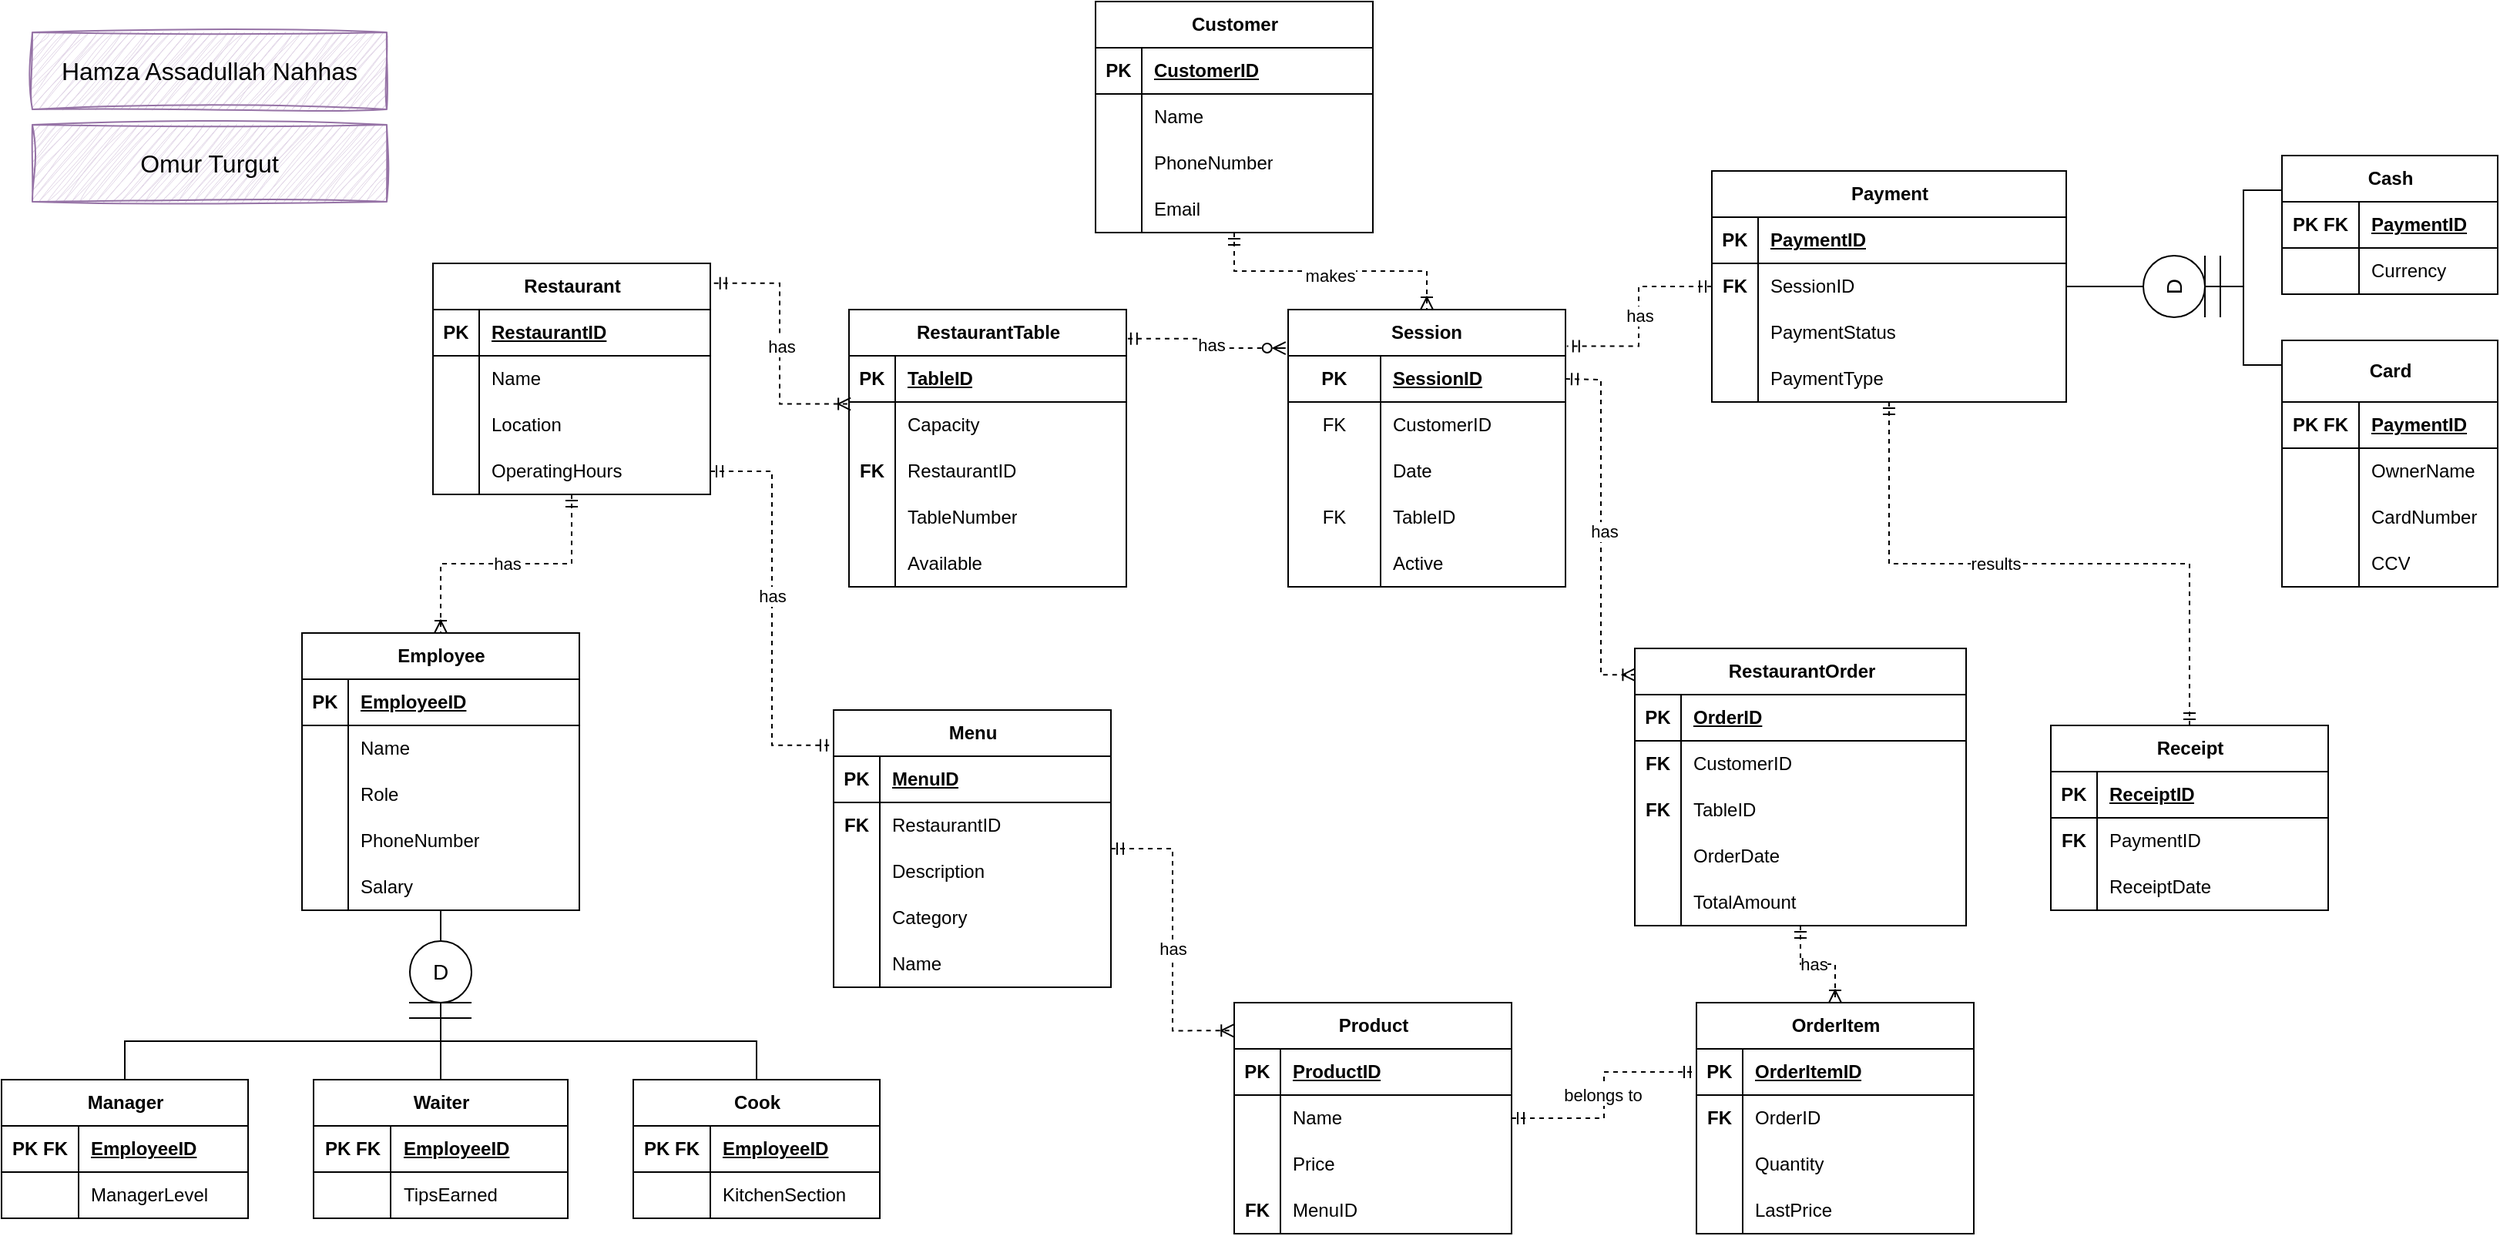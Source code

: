 <mxfile version="24.0.4" type="device">
  <diagram id="R2lEEEUBdFMjLlhIrx00" name="Page-1">
    <mxGraphModel dx="3183" dy="1487" grid="1" gridSize="10" guides="1" tooltips="1" connect="1" arrows="1" fold="1" page="1" pageScale="1" pageWidth="850" pageHeight="1100" math="0" shadow="0" extFonts="Permanent Marker^https://fonts.googleapis.com/css?family=Permanent+Marker">
      <root>
        <mxCell id="0" />
        <mxCell id="1" parent="0" />
        <mxCell id="jb5LvUYWzG-0ExksqAdL-627" value="" style="edgeStyle=orthogonalEdgeStyle;rounded=0;orthogonalLoop=1;jettySize=auto;html=1;startArrow=ERmandOne;startFill=0;endArrow=ERoneToMany;endFill=0;dashed=1;" parent="1" source="jb5LvUYWzG-0ExksqAdL-244" target="jb5LvUYWzG-0ExksqAdL-421" edge="1">
          <mxGeometry relative="1" as="geometry" />
        </mxCell>
        <mxCell id="FWYTjRYqRy_Z-ySBoC4y-36" value="has" style="edgeLabel;html=1;align=center;verticalAlign=middle;resizable=0;points=[];" parent="jb5LvUYWzG-0ExksqAdL-627" vertex="1" connectable="0">
          <mxGeometry x="-0.006" relative="1" as="geometry">
            <mxPoint as="offset" />
          </mxGeometry>
        </mxCell>
        <mxCell id="jb5LvUYWzG-0ExksqAdL-244" value="Restaurant" style="shape=table;startSize=30;container=1;collapsible=1;childLayout=tableLayout;fixedRows=1;rowLines=0;fontStyle=1;align=center;resizeLast=1;html=1;" parent="1" vertex="1">
          <mxGeometry x="-220" y="290" width="180" height="150" as="geometry" />
        </mxCell>
        <mxCell id="jb5LvUYWzG-0ExksqAdL-245" value="" style="shape=tableRow;horizontal=0;startSize=0;swimlaneHead=0;swimlaneBody=0;fillColor=none;collapsible=0;dropTarget=0;points=[[0,0.5],[1,0.5]];portConstraint=eastwest;top=0;left=0;right=0;bottom=1;" parent="jb5LvUYWzG-0ExksqAdL-244" vertex="1">
          <mxGeometry y="30" width="180" height="30" as="geometry" />
        </mxCell>
        <mxCell id="jb5LvUYWzG-0ExksqAdL-246" value="PK" style="shape=partialRectangle;connectable=0;fillColor=none;top=0;left=0;bottom=0;right=0;fontStyle=1;overflow=hidden;whiteSpace=wrap;html=1;" parent="jb5LvUYWzG-0ExksqAdL-245" vertex="1">
          <mxGeometry width="30" height="30" as="geometry">
            <mxRectangle width="30" height="30" as="alternateBounds" />
          </mxGeometry>
        </mxCell>
        <mxCell id="jb5LvUYWzG-0ExksqAdL-247" value="RestaurantID" style="shape=partialRectangle;connectable=0;fillColor=none;top=0;left=0;bottom=0;right=0;align=left;spacingLeft=6;fontStyle=5;overflow=hidden;whiteSpace=wrap;html=1;" parent="jb5LvUYWzG-0ExksqAdL-245" vertex="1">
          <mxGeometry x="30" width="150" height="30" as="geometry">
            <mxRectangle width="150" height="30" as="alternateBounds" />
          </mxGeometry>
        </mxCell>
        <mxCell id="jb5LvUYWzG-0ExksqAdL-251" value="" style="shape=tableRow;horizontal=0;startSize=0;swimlaneHead=0;swimlaneBody=0;fillColor=none;collapsible=0;dropTarget=0;points=[[0,0.5],[1,0.5]];portConstraint=eastwest;top=0;left=0;right=0;bottom=0;" parent="jb5LvUYWzG-0ExksqAdL-244" vertex="1">
          <mxGeometry y="60" width="180" height="30" as="geometry" />
        </mxCell>
        <mxCell id="jb5LvUYWzG-0ExksqAdL-252" value="" style="shape=partialRectangle;connectable=0;fillColor=none;top=0;left=0;bottom=0;right=0;editable=1;overflow=hidden;whiteSpace=wrap;html=1;" parent="jb5LvUYWzG-0ExksqAdL-251" vertex="1">
          <mxGeometry width="30" height="30" as="geometry">
            <mxRectangle width="30" height="30" as="alternateBounds" />
          </mxGeometry>
        </mxCell>
        <mxCell id="jb5LvUYWzG-0ExksqAdL-253" value="Name" style="shape=partialRectangle;connectable=0;fillColor=none;top=0;left=0;bottom=0;right=0;align=left;spacingLeft=6;overflow=hidden;whiteSpace=wrap;html=1;" parent="jb5LvUYWzG-0ExksqAdL-251" vertex="1">
          <mxGeometry x="30" width="150" height="30" as="geometry">
            <mxRectangle width="150" height="30" as="alternateBounds" />
          </mxGeometry>
        </mxCell>
        <mxCell id="jb5LvUYWzG-0ExksqAdL-254" value="" style="shape=tableRow;horizontal=0;startSize=0;swimlaneHead=0;swimlaneBody=0;fillColor=none;collapsible=0;dropTarget=0;points=[[0,0.5],[1,0.5]];portConstraint=eastwest;top=0;left=0;right=0;bottom=0;" parent="jb5LvUYWzG-0ExksqAdL-244" vertex="1">
          <mxGeometry y="90" width="180" height="30" as="geometry" />
        </mxCell>
        <mxCell id="jb5LvUYWzG-0ExksqAdL-255" value="" style="shape=partialRectangle;connectable=0;fillColor=none;top=0;left=0;bottom=0;right=0;editable=1;overflow=hidden;whiteSpace=wrap;html=1;" parent="jb5LvUYWzG-0ExksqAdL-254" vertex="1">
          <mxGeometry width="30" height="30" as="geometry">
            <mxRectangle width="30" height="30" as="alternateBounds" />
          </mxGeometry>
        </mxCell>
        <mxCell id="jb5LvUYWzG-0ExksqAdL-256" value="Location" style="shape=partialRectangle;connectable=0;fillColor=none;top=0;left=0;bottom=0;right=0;align=left;spacingLeft=6;overflow=hidden;whiteSpace=wrap;html=1;" parent="jb5LvUYWzG-0ExksqAdL-254" vertex="1">
          <mxGeometry x="30" width="150" height="30" as="geometry">
            <mxRectangle width="150" height="30" as="alternateBounds" />
          </mxGeometry>
        </mxCell>
        <mxCell id="jb5LvUYWzG-0ExksqAdL-257" value="" style="shape=tableRow;horizontal=0;startSize=0;swimlaneHead=0;swimlaneBody=0;fillColor=none;collapsible=0;dropTarget=0;points=[[0,0.5],[1,0.5]];portConstraint=eastwest;top=0;left=0;right=0;bottom=0;" parent="jb5LvUYWzG-0ExksqAdL-244" vertex="1">
          <mxGeometry y="120" width="180" height="30" as="geometry" />
        </mxCell>
        <mxCell id="jb5LvUYWzG-0ExksqAdL-258" value="" style="shape=partialRectangle;connectable=0;fillColor=none;top=0;left=0;bottom=0;right=0;editable=1;overflow=hidden;whiteSpace=wrap;html=1;" parent="jb5LvUYWzG-0ExksqAdL-257" vertex="1">
          <mxGeometry width="30" height="30" as="geometry">
            <mxRectangle width="30" height="30" as="alternateBounds" />
          </mxGeometry>
        </mxCell>
        <mxCell id="jb5LvUYWzG-0ExksqAdL-259" value="OperatingHours" style="shape=partialRectangle;connectable=0;fillColor=none;top=0;left=0;bottom=0;right=0;align=left;spacingLeft=6;overflow=hidden;whiteSpace=wrap;html=1;" parent="jb5LvUYWzG-0ExksqAdL-257" vertex="1">
          <mxGeometry x="30" width="150" height="30" as="geometry">
            <mxRectangle width="150" height="30" as="alternateBounds" />
          </mxGeometry>
        </mxCell>
        <mxCell id="jb5LvUYWzG-0ExksqAdL-260" value="RestaurantTable" style="shape=table;startSize=30;container=1;collapsible=1;childLayout=tableLayout;fixedRows=1;rowLines=0;fontStyle=1;align=center;resizeLast=1;html=1;" parent="1" vertex="1">
          <mxGeometry x="50" y="320" width="180" height="180" as="geometry" />
        </mxCell>
        <mxCell id="jb5LvUYWzG-0ExksqAdL-261" value="" style="shape=tableRow;horizontal=0;startSize=0;swimlaneHead=0;swimlaneBody=0;fillColor=none;collapsible=0;dropTarget=0;points=[[0,0.5],[1,0.5]];portConstraint=eastwest;top=0;left=0;right=0;bottom=1;" parent="jb5LvUYWzG-0ExksqAdL-260" vertex="1">
          <mxGeometry y="30" width="180" height="30" as="geometry" />
        </mxCell>
        <mxCell id="jb5LvUYWzG-0ExksqAdL-262" value="PK" style="shape=partialRectangle;connectable=0;fillColor=none;top=0;left=0;bottom=0;right=0;fontStyle=1;overflow=hidden;whiteSpace=wrap;html=1;" parent="jb5LvUYWzG-0ExksqAdL-261" vertex="1">
          <mxGeometry width="30" height="30" as="geometry">
            <mxRectangle width="30" height="30" as="alternateBounds" />
          </mxGeometry>
        </mxCell>
        <mxCell id="jb5LvUYWzG-0ExksqAdL-263" value="TableID " style="shape=partialRectangle;connectable=0;fillColor=none;top=0;left=0;bottom=0;right=0;align=left;spacingLeft=6;fontStyle=5;overflow=hidden;whiteSpace=wrap;html=1;" parent="jb5LvUYWzG-0ExksqAdL-261" vertex="1">
          <mxGeometry x="30" width="150" height="30" as="geometry">
            <mxRectangle width="150" height="30" as="alternateBounds" />
          </mxGeometry>
        </mxCell>
        <mxCell id="jb5LvUYWzG-0ExksqAdL-267" value="" style="shape=tableRow;horizontal=0;startSize=0;swimlaneHead=0;swimlaneBody=0;fillColor=none;collapsible=0;dropTarget=0;points=[[0,0.5],[1,0.5]];portConstraint=eastwest;top=0;left=0;right=0;bottom=0;" parent="jb5LvUYWzG-0ExksqAdL-260" vertex="1">
          <mxGeometry y="60" width="180" height="30" as="geometry" />
        </mxCell>
        <mxCell id="jb5LvUYWzG-0ExksqAdL-268" value="" style="shape=partialRectangle;connectable=0;fillColor=none;top=0;left=0;bottom=0;right=0;editable=1;overflow=hidden;whiteSpace=wrap;html=1;" parent="jb5LvUYWzG-0ExksqAdL-267" vertex="1">
          <mxGeometry width="30" height="30" as="geometry">
            <mxRectangle width="30" height="30" as="alternateBounds" />
          </mxGeometry>
        </mxCell>
        <mxCell id="jb5LvUYWzG-0ExksqAdL-269" value="Capacity" style="shape=partialRectangle;connectable=0;fillColor=none;top=0;left=0;bottom=0;right=0;align=left;spacingLeft=6;overflow=hidden;whiteSpace=wrap;html=1;" parent="jb5LvUYWzG-0ExksqAdL-267" vertex="1">
          <mxGeometry x="30" width="150" height="30" as="geometry">
            <mxRectangle width="150" height="30" as="alternateBounds" />
          </mxGeometry>
        </mxCell>
        <mxCell id="jb5LvUYWzG-0ExksqAdL-273" value="" style="shape=tableRow;horizontal=0;startSize=0;swimlaneHead=0;swimlaneBody=0;fillColor=none;collapsible=0;dropTarget=0;points=[[0,0.5],[1,0.5]];portConstraint=eastwest;top=0;left=0;right=0;bottom=0;" parent="jb5LvUYWzG-0ExksqAdL-260" vertex="1">
          <mxGeometry y="90" width="180" height="30" as="geometry" />
        </mxCell>
        <mxCell id="jb5LvUYWzG-0ExksqAdL-274" value="&lt;b&gt;FK&lt;/b&gt;" style="shape=partialRectangle;connectable=0;fillColor=none;top=0;left=0;bottom=0;right=0;editable=1;overflow=hidden;whiteSpace=wrap;html=1;" parent="jb5LvUYWzG-0ExksqAdL-273" vertex="1">
          <mxGeometry width="30" height="30" as="geometry">
            <mxRectangle width="30" height="30" as="alternateBounds" />
          </mxGeometry>
        </mxCell>
        <mxCell id="jb5LvUYWzG-0ExksqAdL-275" value="RestaurantID " style="shape=partialRectangle;connectable=0;fillColor=none;top=0;left=0;bottom=0;right=0;align=left;spacingLeft=6;overflow=hidden;whiteSpace=wrap;html=1;" parent="jb5LvUYWzG-0ExksqAdL-273" vertex="1">
          <mxGeometry x="30" width="150" height="30" as="geometry">
            <mxRectangle width="150" height="30" as="alternateBounds" />
          </mxGeometry>
        </mxCell>
        <mxCell id="FWYTjRYqRy_Z-ySBoC4y-13" value="" style="shape=tableRow;horizontal=0;startSize=0;swimlaneHead=0;swimlaneBody=0;fillColor=none;collapsible=0;dropTarget=0;points=[[0,0.5],[1,0.5]];portConstraint=eastwest;top=0;left=0;right=0;bottom=0;" parent="jb5LvUYWzG-0ExksqAdL-260" vertex="1">
          <mxGeometry y="120" width="180" height="30" as="geometry" />
        </mxCell>
        <mxCell id="FWYTjRYqRy_Z-ySBoC4y-14" value="" style="shape=partialRectangle;connectable=0;fillColor=none;top=0;left=0;bottom=0;right=0;editable=1;overflow=hidden;whiteSpace=wrap;html=1;" parent="FWYTjRYqRy_Z-ySBoC4y-13" vertex="1">
          <mxGeometry width="30" height="30" as="geometry">
            <mxRectangle width="30" height="30" as="alternateBounds" />
          </mxGeometry>
        </mxCell>
        <mxCell id="FWYTjRYqRy_Z-ySBoC4y-15" value="TableNumber" style="shape=partialRectangle;connectable=0;fillColor=none;top=0;left=0;bottom=0;right=0;align=left;spacingLeft=6;overflow=hidden;whiteSpace=wrap;html=1;" parent="FWYTjRYqRy_Z-ySBoC4y-13" vertex="1">
          <mxGeometry x="30" width="150" height="30" as="geometry">
            <mxRectangle width="150" height="30" as="alternateBounds" />
          </mxGeometry>
        </mxCell>
        <mxCell id="FWYTjRYqRy_Z-ySBoC4y-25" value="" style="shape=tableRow;horizontal=0;startSize=0;swimlaneHead=0;swimlaneBody=0;fillColor=none;collapsible=0;dropTarget=0;points=[[0,0.5],[1,0.5]];portConstraint=eastwest;top=0;left=0;right=0;bottom=0;" parent="jb5LvUYWzG-0ExksqAdL-260" vertex="1">
          <mxGeometry y="150" width="180" height="30" as="geometry" />
        </mxCell>
        <mxCell id="FWYTjRYqRy_Z-ySBoC4y-26" value="" style="shape=partialRectangle;connectable=0;fillColor=none;top=0;left=0;bottom=0;right=0;editable=1;overflow=hidden;whiteSpace=wrap;html=1;" parent="FWYTjRYqRy_Z-ySBoC4y-25" vertex="1">
          <mxGeometry width="30" height="30" as="geometry">
            <mxRectangle width="30" height="30" as="alternateBounds" />
          </mxGeometry>
        </mxCell>
        <mxCell id="FWYTjRYqRy_Z-ySBoC4y-27" value="Available" style="shape=partialRectangle;connectable=0;fillColor=none;top=0;left=0;bottom=0;right=0;align=left;spacingLeft=6;overflow=hidden;whiteSpace=wrap;html=1;" parent="FWYTjRYqRy_Z-ySBoC4y-25" vertex="1">
          <mxGeometry x="30" width="150" height="30" as="geometry">
            <mxRectangle width="150" height="30" as="alternateBounds" />
          </mxGeometry>
        </mxCell>
        <mxCell id="jb5LvUYWzG-0ExksqAdL-276" value="Customer" style="shape=table;startSize=30;container=1;collapsible=1;childLayout=tableLayout;fixedRows=1;rowLines=0;fontStyle=1;align=center;resizeLast=1;html=1;" parent="1" vertex="1">
          <mxGeometry x="210" y="120" width="180" height="150" as="geometry" />
        </mxCell>
        <mxCell id="jb5LvUYWzG-0ExksqAdL-277" value="" style="shape=tableRow;horizontal=0;startSize=0;swimlaneHead=0;swimlaneBody=0;fillColor=none;collapsible=0;dropTarget=0;points=[[0,0.5],[1,0.5]];portConstraint=eastwest;top=0;left=0;right=0;bottom=1;" parent="jb5LvUYWzG-0ExksqAdL-276" vertex="1">
          <mxGeometry y="30" width="180" height="30" as="geometry" />
        </mxCell>
        <mxCell id="jb5LvUYWzG-0ExksqAdL-278" value="PK" style="shape=partialRectangle;connectable=0;fillColor=none;top=0;left=0;bottom=0;right=0;fontStyle=1;overflow=hidden;whiteSpace=wrap;html=1;" parent="jb5LvUYWzG-0ExksqAdL-277" vertex="1">
          <mxGeometry width="30" height="30" as="geometry">
            <mxRectangle width="30" height="30" as="alternateBounds" />
          </mxGeometry>
        </mxCell>
        <mxCell id="jb5LvUYWzG-0ExksqAdL-279" value="CustomerID " style="shape=partialRectangle;connectable=0;fillColor=none;top=0;left=0;bottom=0;right=0;align=left;spacingLeft=6;fontStyle=5;overflow=hidden;whiteSpace=wrap;html=1;" parent="jb5LvUYWzG-0ExksqAdL-277" vertex="1">
          <mxGeometry x="30" width="150" height="30" as="geometry">
            <mxRectangle width="150" height="30" as="alternateBounds" />
          </mxGeometry>
        </mxCell>
        <mxCell id="jb5LvUYWzG-0ExksqAdL-280" value="" style="shape=tableRow;horizontal=0;startSize=0;swimlaneHead=0;swimlaneBody=0;fillColor=none;collapsible=0;dropTarget=0;points=[[0,0.5],[1,0.5]];portConstraint=eastwest;top=0;left=0;right=0;bottom=0;" parent="jb5LvUYWzG-0ExksqAdL-276" vertex="1">
          <mxGeometry y="60" width="180" height="30" as="geometry" />
        </mxCell>
        <mxCell id="jb5LvUYWzG-0ExksqAdL-281" value="" style="shape=partialRectangle;connectable=0;fillColor=none;top=0;left=0;bottom=0;right=0;editable=1;overflow=hidden;whiteSpace=wrap;html=1;" parent="jb5LvUYWzG-0ExksqAdL-280" vertex="1">
          <mxGeometry width="30" height="30" as="geometry">
            <mxRectangle width="30" height="30" as="alternateBounds" />
          </mxGeometry>
        </mxCell>
        <mxCell id="jb5LvUYWzG-0ExksqAdL-282" value="Name " style="shape=partialRectangle;connectable=0;fillColor=none;top=0;left=0;bottom=0;right=0;align=left;spacingLeft=6;overflow=hidden;whiteSpace=wrap;html=1;" parent="jb5LvUYWzG-0ExksqAdL-280" vertex="1">
          <mxGeometry x="30" width="150" height="30" as="geometry">
            <mxRectangle width="150" height="30" as="alternateBounds" />
          </mxGeometry>
        </mxCell>
        <mxCell id="jb5LvUYWzG-0ExksqAdL-283" value="" style="shape=tableRow;horizontal=0;startSize=0;swimlaneHead=0;swimlaneBody=0;fillColor=none;collapsible=0;dropTarget=0;points=[[0,0.5],[1,0.5]];portConstraint=eastwest;top=0;left=0;right=0;bottom=0;" parent="jb5LvUYWzG-0ExksqAdL-276" vertex="1">
          <mxGeometry y="90" width="180" height="30" as="geometry" />
        </mxCell>
        <mxCell id="jb5LvUYWzG-0ExksqAdL-284" value="" style="shape=partialRectangle;connectable=0;fillColor=none;top=0;left=0;bottom=0;right=0;editable=1;overflow=hidden;whiteSpace=wrap;html=1;" parent="jb5LvUYWzG-0ExksqAdL-283" vertex="1">
          <mxGeometry width="30" height="30" as="geometry">
            <mxRectangle width="30" height="30" as="alternateBounds" />
          </mxGeometry>
        </mxCell>
        <mxCell id="jb5LvUYWzG-0ExksqAdL-285" value="PhoneNumber" style="shape=partialRectangle;connectable=0;fillColor=none;top=0;left=0;bottom=0;right=0;align=left;spacingLeft=6;overflow=hidden;whiteSpace=wrap;html=1;" parent="jb5LvUYWzG-0ExksqAdL-283" vertex="1">
          <mxGeometry x="30" width="150" height="30" as="geometry">
            <mxRectangle width="150" height="30" as="alternateBounds" />
          </mxGeometry>
        </mxCell>
        <mxCell id="jb5LvUYWzG-0ExksqAdL-286" value="" style="shape=tableRow;horizontal=0;startSize=0;swimlaneHead=0;swimlaneBody=0;fillColor=none;collapsible=0;dropTarget=0;points=[[0,0.5],[1,0.5]];portConstraint=eastwest;top=0;left=0;right=0;bottom=0;" parent="jb5LvUYWzG-0ExksqAdL-276" vertex="1">
          <mxGeometry y="120" width="180" height="30" as="geometry" />
        </mxCell>
        <mxCell id="jb5LvUYWzG-0ExksqAdL-287" value="" style="shape=partialRectangle;connectable=0;fillColor=none;top=0;left=0;bottom=0;right=0;editable=1;overflow=hidden;whiteSpace=wrap;html=1;" parent="jb5LvUYWzG-0ExksqAdL-286" vertex="1">
          <mxGeometry width="30" height="30" as="geometry">
            <mxRectangle width="30" height="30" as="alternateBounds" />
          </mxGeometry>
        </mxCell>
        <mxCell id="jb5LvUYWzG-0ExksqAdL-288" value="Email" style="shape=partialRectangle;connectable=0;fillColor=none;top=0;left=0;bottom=0;right=0;align=left;spacingLeft=6;overflow=hidden;whiteSpace=wrap;html=1;" parent="jb5LvUYWzG-0ExksqAdL-286" vertex="1">
          <mxGeometry x="30" width="150" height="30" as="geometry">
            <mxRectangle width="150" height="30" as="alternateBounds" />
          </mxGeometry>
        </mxCell>
        <mxCell id="jb5LvUYWzG-0ExksqAdL-389" value="RestaurantOrder" style="shape=table;startSize=30;container=1;collapsible=1;childLayout=tableLayout;fixedRows=1;rowLines=0;fontStyle=1;align=center;resizeLast=1;html=1;" parent="1" vertex="1">
          <mxGeometry x="560" y="540" width="215" height="180" as="geometry" />
        </mxCell>
        <mxCell id="jb5LvUYWzG-0ExksqAdL-390" value="" style="shape=tableRow;horizontal=0;startSize=0;swimlaneHead=0;swimlaneBody=0;fillColor=none;collapsible=0;dropTarget=0;points=[[0,0.5],[1,0.5]];portConstraint=eastwest;top=0;left=0;right=0;bottom=1;" parent="jb5LvUYWzG-0ExksqAdL-389" vertex="1">
          <mxGeometry y="30" width="215" height="30" as="geometry" />
        </mxCell>
        <mxCell id="jb5LvUYWzG-0ExksqAdL-391" value="PK" style="shape=partialRectangle;connectable=0;fillColor=none;top=0;left=0;bottom=0;right=0;fontStyle=1;overflow=hidden;whiteSpace=wrap;html=1;" parent="jb5LvUYWzG-0ExksqAdL-390" vertex="1">
          <mxGeometry width="30" height="30" as="geometry">
            <mxRectangle width="30" height="30" as="alternateBounds" />
          </mxGeometry>
        </mxCell>
        <mxCell id="jb5LvUYWzG-0ExksqAdL-392" value="OrderID " style="shape=partialRectangle;connectable=0;fillColor=none;top=0;left=0;bottom=0;right=0;align=left;spacingLeft=6;fontStyle=5;overflow=hidden;whiteSpace=wrap;html=1;" parent="jb5LvUYWzG-0ExksqAdL-390" vertex="1">
          <mxGeometry x="30" width="185" height="30" as="geometry">
            <mxRectangle width="185" height="30" as="alternateBounds" />
          </mxGeometry>
        </mxCell>
        <mxCell id="jb5LvUYWzG-0ExksqAdL-393" value="" style="shape=tableRow;horizontal=0;startSize=0;swimlaneHead=0;swimlaneBody=0;fillColor=none;collapsible=0;dropTarget=0;points=[[0,0.5],[1,0.5]];portConstraint=eastwest;top=0;left=0;right=0;bottom=0;" parent="jb5LvUYWzG-0ExksqAdL-389" vertex="1">
          <mxGeometry y="60" width="215" height="30" as="geometry" />
        </mxCell>
        <mxCell id="jb5LvUYWzG-0ExksqAdL-394" value="FK" style="shape=partialRectangle;connectable=0;fillColor=none;top=0;left=0;bottom=0;right=0;editable=1;overflow=hidden;whiteSpace=wrap;html=1;fontStyle=1" parent="jb5LvUYWzG-0ExksqAdL-393" vertex="1">
          <mxGeometry width="30" height="30" as="geometry">
            <mxRectangle width="30" height="30" as="alternateBounds" />
          </mxGeometry>
        </mxCell>
        <mxCell id="jb5LvUYWzG-0ExksqAdL-395" value="CustomerID" style="shape=partialRectangle;connectable=0;fillColor=none;top=0;left=0;bottom=0;right=0;align=left;spacingLeft=6;overflow=hidden;whiteSpace=wrap;html=1;" parent="jb5LvUYWzG-0ExksqAdL-393" vertex="1">
          <mxGeometry x="30" width="185" height="30" as="geometry">
            <mxRectangle width="185" height="30" as="alternateBounds" />
          </mxGeometry>
        </mxCell>
        <mxCell id="jb5LvUYWzG-0ExksqAdL-399" value="" style="shape=tableRow;horizontal=0;startSize=0;swimlaneHead=0;swimlaneBody=0;fillColor=none;collapsible=0;dropTarget=0;points=[[0,0.5],[1,0.5]];portConstraint=eastwest;top=0;left=0;right=0;bottom=0;" parent="jb5LvUYWzG-0ExksqAdL-389" vertex="1">
          <mxGeometry y="90" width="215" height="30" as="geometry" />
        </mxCell>
        <mxCell id="jb5LvUYWzG-0ExksqAdL-400" value="FK" style="shape=partialRectangle;connectable=0;fillColor=none;top=0;left=0;bottom=0;right=0;editable=1;overflow=hidden;whiteSpace=wrap;html=1;fontStyle=1" parent="jb5LvUYWzG-0ExksqAdL-399" vertex="1">
          <mxGeometry width="30" height="30" as="geometry">
            <mxRectangle width="30" height="30" as="alternateBounds" />
          </mxGeometry>
        </mxCell>
        <mxCell id="jb5LvUYWzG-0ExksqAdL-401" value="TableID " style="shape=partialRectangle;connectable=0;fillColor=none;top=0;left=0;bottom=0;right=0;align=left;spacingLeft=6;overflow=hidden;whiteSpace=wrap;html=1;" parent="jb5LvUYWzG-0ExksqAdL-399" vertex="1">
          <mxGeometry x="30" width="185" height="30" as="geometry">
            <mxRectangle width="185" height="30" as="alternateBounds" />
          </mxGeometry>
        </mxCell>
        <mxCell id="jb5LvUYWzG-0ExksqAdL-547" value="" style="shape=tableRow;horizontal=0;startSize=0;swimlaneHead=0;swimlaneBody=0;fillColor=none;collapsible=0;dropTarget=0;points=[[0,0.5],[1,0.5]];portConstraint=eastwest;top=0;left=0;right=0;bottom=0;" parent="jb5LvUYWzG-0ExksqAdL-389" vertex="1">
          <mxGeometry y="120" width="215" height="30" as="geometry" />
        </mxCell>
        <mxCell id="jb5LvUYWzG-0ExksqAdL-548" value="" style="shape=partialRectangle;connectable=0;fillColor=none;top=0;left=0;bottom=0;right=0;editable=1;overflow=hidden;whiteSpace=wrap;html=1;" parent="jb5LvUYWzG-0ExksqAdL-547" vertex="1">
          <mxGeometry width="30" height="30" as="geometry">
            <mxRectangle width="30" height="30" as="alternateBounds" />
          </mxGeometry>
        </mxCell>
        <mxCell id="jb5LvUYWzG-0ExksqAdL-549" value="OrderDate" style="shape=partialRectangle;connectable=0;fillColor=none;top=0;left=0;bottom=0;right=0;align=left;spacingLeft=6;overflow=hidden;whiteSpace=wrap;html=1;" parent="jb5LvUYWzG-0ExksqAdL-547" vertex="1">
          <mxGeometry x="30" width="185" height="30" as="geometry">
            <mxRectangle width="185" height="30" as="alternateBounds" />
          </mxGeometry>
        </mxCell>
        <mxCell id="jb5LvUYWzG-0ExksqAdL-550" value="" style="shape=tableRow;horizontal=0;startSize=0;swimlaneHead=0;swimlaneBody=0;fillColor=none;collapsible=0;dropTarget=0;points=[[0,0.5],[1,0.5]];portConstraint=eastwest;top=0;left=0;right=0;bottom=0;" parent="jb5LvUYWzG-0ExksqAdL-389" vertex="1">
          <mxGeometry y="150" width="215" height="30" as="geometry" />
        </mxCell>
        <mxCell id="jb5LvUYWzG-0ExksqAdL-551" value="" style="shape=partialRectangle;connectable=0;fillColor=none;top=0;left=0;bottom=0;right=0;editable=1;overflow=hidden;whiteSpace=wrap;html=1;" parent="jb5LvUYWzG-0ExksqAdL-550" vertex="1">
          <mxGeometry width="30" height="30" as="geometry">
            <mxRectangle width="30" height="30" as="alternateBounds" />
          </mxGeometry>
        </mxCell>
        <mxCell id="jb5LvUYWzG-0ExksqAdL-552" value="TotalAmount" style="shape=partialRectangle;connectable=0;fillColor=none;top=0;left=0;bottom=0;right=0;align=left;spacingLeft=6;overflow=hidden;whiteSpace=wrap;html=1;" parent="jb5LvUYWzG-0ExksqAdL-550" vertex="1">
          <mxGeometry x="30" width="185" height="30" as="geometry">
            <mxRectangle width="185" height="30" as="alternateBounds" />
          </mxGeometry>
        </mxCell>
        <mxCell id="jb5LvUYWzG-0ExksqAdL-469" value="Receipt" style="shape=table;startSize=30;container=1;collapsible=1;childLayout=tableLayout;fixedRows=1;rowLines=0;fontStyle=1;align=center;resizeLast=1;html=1;" parent="1" vertex="1">
          <mxGeometry x="830" y="590" width="180" height="120" as="geometry" />
        </mxCell>
        <mxCell id="jb5LvUYWzG-0ExksqAdL-470" value="" style="shape=tableRow;horizontal=0;startSize=0;swimlaneHead=0;swimlaneBody=0;fillColor=none;collapsible=0;dropTarget=0;points=[[0,0.5],[1,0.5]];portConstraint=eastwest;top=0;left=0;right=0;bottom=1;" parent="jb5LvUYWzG-0ExksqAdL-469" vertex="1">
          <mxGeometry y="30" width="180" height="30" as="geometry" />
        </mxCell>
        <mxCell id="jb5LvUYWzG-0ExksqAdL-471" value="PK" style="shape=partialRectangle;connectable=0;fillColor=none;top=0;left=0;bottom=0;right=0;fontStyle=1;overflow=hidden;whiteSpace=wrap;html=1;" parent="jb5LvUYWzG-0ExksqAdL-470" vertex="1">
          <mxGeometry width="30" height="30" as="geometry">
            <mxRectangle width="30" height="30" as="alternateBounds" />
          </mxGeometry>
        </mxCell>
        <mxCell id="jb5LvUYWzG-0ExksqAdL-472" value="ReceiptID " style="shape=partialRectangle;connectable=0;fillColor=none;top=0;left=0;bottom=0;right=0;align=left;spacingLeft=6;fontStyle=5;overflow=hidden;whiteSpace=wrap;html=1;" parent="jb5LvUYWzG-0ExksqAdL-470" vertex="1">
          <mxGeometry x="30" width="150" height="30" as="geometry">
            <mxRectangle width="150" height="30" as="alternateBounds" />
          </mxGeometry>
        </mxCell>
        <mxCell id="jb5LvUYWzG-0ExksqAdL-476" value="" style="shape=tableRow;horizontal=0;startSize=0;swimlaneHead=0;swimlaneBody=0;fillColor=none;collapsible=0;dropTarget=0;points=[[0,0.5],[1,0.5]];portConstraint=eastwest;top=0;left=0;right=0;bottom=0;" parent="jb5LvUYWzG-0ExksqAdL-469" vertex="1">
          <mxGeometry y="60" width="180" height="30" as="geometry" />
        </mxCell>
        <mxCell id="jb5LvUYWzG-0ExksqAdL-477" value="FK" style="shape=partialRectangle;connectable=0;fillColor=none;top=0;left=0;bottom=0;right=0;editable=1;overflow=hidden;whiteSpace=wrap;html=1;fontStyle=1" parent="jb5LvUYWzG-0ExksqAdL-476" vertex="1">
          <mxGeometry width="30" height="30" as="geometry">
            <mxRectangle width="30" height="30" as="alternateBounds" />
          </mxGeometry>
        </mxCell>
        <mxCell id="jb5LvUYWzG-0ExksqAdL-478" value="PaymentID " style="shape=partialRectangle;connectable=0;fillColor=none;top=0;left=0;bottom=0;right=0;align=left;spacingLeft=6;overflow=hidden;whiteSpace=wrap;html=1;" parent="jb5LvUYWzG-0ExksqAdL-476" vertex="1">
          <mxGeometry x="30" width="150" height="30" as="geometry">
            <mxRectangle width="150" height="30" as="alternateBounds" />
          </mxGeometry>
        </mxCell>
        <mxCell id="jb5LvUYWzG-0ExksqAdL-479" value="" style="shape=tableRow;horizontal=0;startSize=0;swimlaneHead=0;swimlaneBody=0;fillColor=none;collapsible=0;dropTarget=0;points=[[0,0.5],[1,0.5]];portConstraint=eastwest;top=0;left=0;right=0;bottom=0;" parent="jb5LvUYWzG-0ExksqAdL-469" vertex="1">
          <mxGeometry y="90" width="180" height="30" as="geometry" />
        </mxCell>
        <mxCell id="jb5LvUYWzG-0ExksqAdL-480" value="" style="shape=partialRectangle;connectable=0;fillColor=none;top=0;left=0;bottom=0;right=0;editable=1;overflow=hidden;whiteSpace=wrap;html=1;" parent="jb5LvUYWzG-0ExksqAdL-479" vertex="1">
          <mxGeometry width="30" height="30" as="geometry">
            <mxRectangle width="30" height="30" as="alternateBounds" />
          </mxGeometry>
        </mxCell>
        <mxCell id="jb5LvUYWzG-0ExksqAdL-481" value="ReceiptDate" style="shape=partialRectangle;connectable=0;fillColor=none;top=0;left=0;bottom=0;right=0;align=left;spacingLeft=6;overflow=hidden;whiteSpace=wrap;html=1;" parent="jb5LvUYWzG-0ExksqAdL-479" vertex="1">
          <mxGeometry x="30" width="150" height="30" as="geometry">
            <mxRectangle width="150" height="30" as="alternateBounds" />
          </mxGeometry>
        </mxCell>
        <mxCell id="jb5LvUYWzG-0ExksqAdL-531" value="Menu" style="shape=table;startSize=30;container=1;collapsible=1;childLayout=tableLayout;fixedRows=1;rowLines=0;fontStyle=1;align=center;resizeLast=1;html=1;" parent="1" vertex="1">
          <mxGeometry x="40" y="580" width="180" height="180" as="geometry" />
        </mxCell>
        <mxCell id="jb5LvUYWzG-0ExksqAdL-532" value="" style="shape=tableRow;horizontal=0;startSize=0;swimlaneHead=0;swimlaneBody=0;fillColor=none;collapsible=0;dropTarget=0;points=[[0,0.5],[1,0.5]];portConstraint=eastwest;top=0;left=0;right=0;bottom=1;" parent="jb5LvUYWzG-0ExksqAdL-531" vertex="1">
          <mxGeometry y="30" width="180" height="30" as="geometry" />
        </mxCell>
        <mxCell id="jb5LvUYWzG-0ExksqAdL-533" value="PK" style="shape=partialRectangle;connectable=0;fillColor=none;top=0;left=0;bottom=0;right=0;fontStyle=1;overflow=hidden;whiteSpace=wrap;html=1;" parent="jb5LvUYWzG-0ExksqAdL-532" vertex="1">
          <mxGeometry width="30" height="30" as="geometry">
            <mxRectangle width="30" height="30" as="alternateBounds" />
          </mxGeometry>
        </mxCell>
        <mxCell id="jb5LvUYWzG-0ExksqAdL-534" value="MenuID " style="shape=partialRectangle;connectable=0;fillColor=none;top=0;left=0;bottom=0;right=0;align=left;spacingLeft=6;fontStyle=5;overflow=hidden;whiteSpace=wrap;html=1;" parent="jb5LvUYWzG-0ExksqAdL-532" vertex="1">
          <mxGeometry x="30" width="150" height="30" as="geometry">
            <mxRectangle width="150" height="30" as="alternateBounds" />
          </mxGeometry>
        </mxCell>
        <mxCell id="jb5LvUYWzG-0ExksqAdL-535" value="" style="shape=tableRow;horizontal=0;startSize=0;swimlaneHead=0;swimlaneBody=0;fillColor=none;collapsible=0;dropTarget=0;points=[[0,0.5],[1,0.5]];portConstraint=eastwest;top=0;left=0;right=0;bottom=0;" parent="jb5LvUYWzG-0ExksqAdL-531" vertex="1">
          <mxGeometry y="60" width="180" height="30" as="geometry" />
        </mxCell>
        <mxCell id="jb5LvUYWzG-0ExksqAdL-536" value="&lt;b&gt;FK&lt;/b&gt;" style="shape=partialRectangle;connectable=0;fillColor=none;top=0;left=0;bottom=0;right=0;editable=1;overflow=hidden;whiteSpace=wrap;html=1;" parent="jb5LvUYWzG-0ExksqAdL-535" vertex="1">
          <mxGeometry width="30" height="30" as="geometry">
            <mxRectangle width="30" height="30" as="alternateBounds" />
          </mxGeometry>
        </mxCell>
        <mxCell id="jb5LvUYWzG-0ExksqAdL-537" value="RestaurantID" style="shape=partialRectangle;connectable=0;fillColor=none;top=0;left=0;bottom=0;right=0;align=left;spacingLeft=6;overflow=hidden;whiteSpace=wrap;html=1;" parent="jb5LvUYWzG-0ExksqAdL-535" vertex="1">
          <mxGeometry x="30" width="150" height="30" as="geometry">
            <mxRectangle width="150" height="30" as="alternateBounds" />
          </mxGeometry>
        </mxCell>
        <mxCell id="jb5LvUYWzG-0ExksqAdL-538" value="" style="shape=tableRow;horizontal=0;startSize=0;swimlaneHead=0;swimlaneBody=0;fillColor=none;collapsible=0;dropTarget=0;points=[[0,0.5],[1,0.5]];portConstraint=eastwest;top=0;left=0;right=0;bottom=0;" parent="jb5LvUYWzG-0ExksqAdL-531" vertex="1">
          <mxGeometry y="90" width="180" height="30" as="geometry" />
        </mxCell>
        <mxCell id="jb5LvUYWzG-0ExksqAdL-539" value="" style="shape=partialRectangle;connectable=0;fillColor=none;top=0;left=0;bottom=0;right=0;editable=1;overflow=hidden;whiteSpace=wrap;html=1;" parent="jb5LvUYWzG-0ExksqAdL-538" vertex="1">
          <mxGeometry width="30" height="30" as="geometry">
            <mxRectangle width="30" height="30" as="alternateBounds" />
          </mxGeometry>
        </mxCell>
        <mxCell id="jb5LvUYWzG-0ExksqAdL-540" value="Description" style="shape=partialRectangle;connectable=0;fillColor=none;top=0;left=0;bottom=0;right=0;align=left;spacingLeft=6;overflow=hidden;whiteSpace=wrap;html=1;" parent="jb5LvUYWzG-0ExksqAdL-538" vertex="1">
          <mxGeometry x="30" width="150" height="30" as="geometry">
            <mxRectangle width="150" height="30" as="alternateBounds" />
          </mxGeometry>
        </mxCell>
        <mxCell id="jb5LvUYWzG-0ExksqAdL-544" value="" style="shape=tableRow;horizontal=0;startSize=0;swimlaneHead=0;swimlaneBody=0;fillColor=none;collapsible=0;dropTarget=0;points=[[0,0.5],[1,0.5]];portConstraint=eastwest;top=0;left=0;right=0;bottom=0;" parent="jb5LvUYWzG-0ExksqAdL-531" vertex="1">
          <mxGeometry y="120" width="180" height="30" as="geometry" />
        </mxCell>
        <mxCell id="jb5LvUYWzG-0ExksqAdL-545" value="" style="shape=partialRectangle;connectable=0;fillColor=none;top=0;left=0;bottom=0;right=0;editable=1;overflow=hidden;whiteSpace=wrap;html=1;" parent="jb5LvUYWzG-0ExksqAdL-544" vertex="1">
          <mxGeometry width="30" height="30" as="geometry">
            <mxRectangle width="30" height="30" as="alternateBounds" />
          </mxGeometry>
        </mxCell>
        <mxCell id="jb5LvUYWzG-0ExksqAdL-546" value="Category" style="shape=partialRectangle;connectable=0;fillColor=none;top=0;left=0;bottom=0;right=0;align=left;spacingLeft=6;overflow=hidden;whiteSpace=wrap;html=1;" parent="jb5LvUYWzG-0ExksqAdL-544" vertex="1">
          <mxGeometry x="30" width="150" height="30" as="geometry">
            <mxRectangle width="150" height="30" as="alternateBounds" />
          </mxGeometry>
        </mxCell>
        <mxCell id="0DYTB6NLBDq83wwbD7O8-1" value="" style="shape=tableRow;horizontal=0;startSize=0;swimlaneHead=0;swimlaneBody=0;fillColor=none;collapsible=0;dropTarget=0;points=[[0,0.5],[1,0.5]];portConstraint=eastwest;top=0;left=0;right=0;bottom=0;" parent="jb5LvUYWzG-0ExksqAdL-531" vertex="1">
          <mxGeometry y="150" width="180" height="30" as="geometry" />
        </mxCell>
        <mxCell id="0DYTB6NLBDq83wwbD7O8-2" value="" style="shape=partialRectangle;connectable=0;fillColor=none;top=0;left=0;bottom=0;right=0;editable=1;overflow=hidden;whiteSpace=wrap;html=1;" parent="0DYTB6NLBDq83wwbD7O8-1" vertex="1">
          <mxGeometry width="30" height="30" as="geometry">
            <mxRectangle width="30" height="30" as="alternateBounds" />
          </mxGeometry>
        </mxCell>
        <mxCell id="0DYTB6NLBDq83wwbD7O8-3" value="Name" style="shape=partialRectangle;connectable=0;fillColor=none;top=0;left=0;bottom=0;right=0;align=left;spacingLeft=6;overflow=hidden;whiteSpace=wrap;html=1;" parent="0DYTB6NLBDq83wwbD7O8-1" vertex="1">
          <mxGeometry x="30" width="150" height="30" as="geometry">
            <mxRectangle width="150" height="30" as="alternateBounds" />
          </mxGeometry>
        </mxCell>
        <mxCell id="jb5LvUYWzG-0ExksqAdL-559" value="OrderItem" style="shape=table;startSize=30;container=1;collapsible=1;childLayout=tableLayout;fixedRows=1;rowLines=0;fontStyle=1;align=center;resizeLast=1;html=1;" parent="1" vertex="1">
          <mxGeometry x="600" y="770" width="180" height="150" as="geometry" />
        </mxCell>
        <mxCell id="jb5LvUYWzG-0ExksqAdL-560" value="" style="shape=tableRow;horizontal=0;startSize=0;swimlaneHead=0;swimlaneBody=0;fillColor=none;collapsible=0;dropTarget=0;points=[[0,0.5],[1,0.5]];portConstraint=eastwest;top=0;left=0;right=0;bottom=1;" parent="jb5LvUYWzG-0ExksqAdL-559" vertex="1">
          <mxGeometry y="30" width="180" height="30" as="geometry" />
        </mxCell>
        <mxCell id="jb5LvUYWzG-0ExksqAdL-561" value="PK" style="shape=partialRectangle;connectable=0;fillColor=none;top=0;left=0;bottom=0;right=0;fontStyle=1;overflow=hidden;whiteSpace=wrap;html=1;" parent="jb5LvUYWzG-0ExksqAdL-560" vertex="1">
          <mxGeometry width="30" height="30" as="geometry">
            <mxRectangle width="30" height="30" as="alternateBounds" />
          </mxGeometry>
        </mxCell>
        <mxCell id="jb5LvUYWzG-0ExksqAdL-562" value="OrderItemID" style="shape=partialRectangle;connectable=0;fillColor=none;top=0;left=0;bottom=0;right=0;align=left;spacingLeft=6;fontStyle=5;overflow=hidden;whiteSpace=wrap;html=1;" parent="jb5LvUYWzG-0ExksqAdL-560" vertex="1">
          <mxGeometry x="30" width="150" height="30" as="geometry">
            <mxRectangle width="150" height="30" as="alternateBounds" />
          </mxGeometry>
        </mxCell>
        <mxCell id="jb5LvUYWzG-0ExksqAdL-563" value="" style="shape=tableRow;horizontal=0;startSize=0;swimlaneHead=0;swimlaneBody=0;fillColor=none;collapsible=0;dropTarget=0;points=[[0,0.5],[1,0.5]];portConstraint=eastwest;top=0;left=0;right=0;bottom=0;" parent="jb5LvUYWzG-0ExksqAdL-559" vertex="1">
          <mxGeometry y="60" width="180" height="30" as="geometry" />
        </mxCell>
        <mxCell id="jb5LvUYWzG-0ExksqAdL-564" value="FK" style="shape=partialRectangle;connectable=0;fillColor=none;top=0;left=0;bottom=0;right=0;editable=1;overflow=hidden;whiteSpace=wrap;html=1;fontStyle=1" parent="jb5LvUYWzG-0ExksqAdL-563" vertex="1">
          <mxGeometry width="30" height="30" as="geometry">
            <mxRectangle width="30" height="30" as="alternateBounds" />
          </mxGeometry>
        </mxCell>
        <mxCell id="jb5LvUYWzG-0ExksqAdL-565" value="OrderID" style="shape=partialRectangle;connectable=0;fillColor=none;top=0;left=0;bottom=0;right=0;align=left;spacingLeft=6;overflow=hidden;whiteSpace=wrap;html=1;" parent="jb5LvUYWzG-0ExksqAdL-563" vertex="1">
          <mxGeometry x="30" width="150" height="30" as="geometry">
            <mxRectangle width="150" height="30" as="alternateBounds" />
          </mxGeometry>
        </mxCell>
        <mxCell id="jb5LvUYWzG-0ExksqAdL-569" value="" style="shape=tableRow;horizontal=0;startSize=0;swimlaneHead=0;swimlaneBody=0;fillColor=none;collapsible=0;dropTarget=0;points=[[0,0.5],[1,0.5]];portConstraint=eastwest;top=0;left=0;right=0;bottom=0;" parent="jb5LvUYWzG-0ExksqAdL-559" vertex="1">
          <mxGeometry y="90" width="180" height="30" as="geometry" />
        </mxCell>
        <mxCell id="jb5LvUYWzG-0ExksqAdL-570" value="" style="shape=partialRectangle;connectable=0;fillColor=none;top=0;left=0;bottom=0;right=0;editable=1;overflow=hidden;whiteSpace=wrap;html=1;" parent="jb5LvUYWzG-0ExksqAdL-569" vertex="1">
          <mxGeometry width="30" height="30" as="geometry">
            <mxRectangle width="30" height="30" as="alternateBounds" />
          </mxGeometry>
        </mxCell>
        <mxCell id="jb5LvUYWzG-0ExksqAdL-571" value="Quantity" style="shape=partialRectangle;connectable=0;fillColor=none;top=0;left=0;bottom=0;right=0;align=left;spacingLeft=6;overflow=hidden;whiteSpace=wrap;html=1;" parent="jb5LvUYWzG-0ExksqAdL-569" vertex="1">
          <mxGeometry x="30" width="150" height="30" as="geometry">
            <mxRectangle width="150" height="30" as="alternateBounds" />
          </mxGeometry>
        </mxCell>
        <mxCell id="FWYTjRYqRy_Z-ySBoC4y-46" value="" style="shape=tableRow;horizontal=0;startSize=0;swimlaneHead=0;swimlaneBody=0;fillColor=none;collapsible=0;dropTarget=0;points=[[0,0.5],[1,0.5]];portConstraint=eastwest;top=0;left=0;right=0;bottom=0;" parent="jb5LvUYWzG-0ExksqAdL-559" vertex="1">
          <mxGeometry y="120" width="180" height="30" as="geometry" />
        </mxCell>
        <mxCell id="FWYTjRYqRy_Z-ySBoC4y-47" value="" style="shape=partialRectangle;connectable=0;fillColor=none;top=0;left=0;bottom=0;right=0;editable=1;overflow=hidden;whiteSpace=wrap;html=1;" parent="FWYTjRYqRy_Z-ySBoC4y-46" vertex="1">
          <mxGeometry width="30" height="30" as="geometry">
            <mxRectangle width="30" height="30" as="alternateBounds" />
          </mxGeometry>
        </mxCell>
        <mxCell id="FWYTjRYqRy_Z-ySBoC4y-48" value="LastPrice" style="shape=partialRectangle;connectable=0;fillColor=none;top=0;left=0;bottom=0;right=0;align=left;spacingLeft=6;overflow=hidden;whiteSpace=wrap;html=1;" parent="FWYTjRYqRy_Z-ySBoC4y-46" vertex="1">
          <mxGeometry x="30" width="150" height="30" as="geometry">
            <mxRectangle width="150" height="30" as="alternateBounds" />
          </mxGeometry>
        </mxCell>
        <mxCell id="jb5LvUYWzG-0ExksqAdL-672" style="edgeStyle=orthogonalEdgeStyle;rounded=0;orthogonalLoop=1;jettySize=auto;html=1;entryX=0.5;entryY=0;entryDx=0;entryDy=0;endArrow=ERmandOne;endFill=0;startArrow=ERmandOne;startFill=0;dashed=1;" parent="1" source="jb5LvUYWzG-0ExksqAdL-572" target="jb5LvUYWzG-0ExksqAdL-469" edge="1">
          <mxGeometry relative="1" as="geometry" />
        </mxCell>
        <mxCell id="FWYTjRYqRy_Z-ySBoC4y-43" value="results" style="edgeLabel;html=1;align=center;verticalAlign=middle;resizable=0;points=[];" parent="jb5LvUYWzG-0ExksqAdL-672" vertex="1" connectable="0">
          <mxGeometry x="-0.144" relative="1" as="geometry">
            <mxPoint as="offset" />
          </mxGeometry>
        </mxCell>
        <mxCell id="jb5LvUYWzG-0ExksqAdL-754" style="edgeStyle=orthogonalEdgeStyle;rounded=0;orthogonalLoop=1;jettySize=auto;html=1;endArrow=none;endFill=0;" parent="1" source="jb5LvUYWzG-0ExksqAdL-572" target="jb5LvUYWzG-0ExksqAdL-711" edge="1">
          <mxGeometry relative="1" as="geometry" />
        </mxCell>
        <mxCell id="jb5LvUYWzG-0ExksqAdL-572" value="Payment" style="shape=table;startSize=30;container=1;collapsible=1;childLayout=tableLayout;fixedRows=1;rowLines=0;fontStyle=1;align=center;resizeLast=1;html=1;" parent="1" vertex="1">
          <mxGeometry x="610" y="230" width="230" height="150" as="geometry" />
        </mxCell>
        <mxCell id="jb5LvUYWzG-0ExksqAdL-573" value="" style="shape=tableRow;horizontal=0;startSize=0;swimlaneHead=0;swimlaneBody=0;fillColor=none;collapsible=0;dropTarget=0;points=[[0,0.5],[1,0.5]];portConstraint=eastwest;top=0;left=0;right=0;bottom=1;" parent="jb5LvUYWzG-0ExksqAdL-572" vertex="1">
          <mxGeometry y="30" width="230" height="30" as="geometry" />
        </mxCell>
        <mxCell id="jb5LvUYWzG-0ExksqAdL-574" value="PK" style="shape=partialRectangle;connectable=0;fillColor=none;top=0;left=0;bottom=0;right=0;fontStyle=1;overflow=hidden;whiteSpace=wrap;html=1;" parent="jb5LvUYWzG-0ExksqAdL-573" vertex="1">
          <mxGeometry width="30" height="30" as="geometry">
            <mxRectangle width="30" height="30" as="alternateBounds" />
          </mxGeometry>
        </mxCell>
        <mxCell id="jb5LvUYWzG-0ExksqAdL-575" value="PaymentID" style="shape=partialRectangle;connectable=0;fillColor=none;top=0;left=0;bottom=0;right=0;align=left;spacingLeft=6;fontStyle=5;overflow=hidden;whiteSpace=wrap;html=1;" parent="jb5LvUYWzG-0ExksqAdL-573" vertex="1">
          <mxGeometry x="30" width="200" height="30" as="geometry">
            <mxRectangle width="200" height="30" as="alternateBounds" />
          </mxGeometry>
        </mxCell>
        <mxCell id="jb5LvUYWzG-0ExksqAdL-579" value="" style="shape=tableRow;horizontal=0;startSize=0;swimlaneHead=0;swimlaneBody=0;fillColor=none;collapsible=0;dropTarget=0;points=[[0,0.5],[1,0.5]];portConstraint=eastwest;top=0;left=0;right=0;bottom=0;" parent="jb5LvUYWzG-0ExksqAdL-572" vertex="1">
          <mxGeometry y="60" width="230" height="30" as="geometry" />
        </mxCell>
        <mxCell id="jb5LvUYWzG-0ExksqAdL-580" value="&lt;b&gt;FK&lt;/b&gt;" style="shape=partialRectangle;connectable=0;fillColor=none;top=0;left=0;bottom=0;right=0;editable=1;overflow=hidden;whiteSpace=wrap;html=1;" parent="jb5LvUYWzG-0ExksqAdL-579" vertex="1">
          <mxGeometry width="30" height="30" as="geometry">
            <mxRectangle width="30" height="30" as="alternateBounds" />
          </mxGeometry>
        </mxCell>
        <mxCell id="jb5LvUYWzG-0ExksqAdL-581" value="SessionID" style="shape=partialRectangle;connectable=0;fillColor=none;top=0;left=0;bottom=0;right=0;align=left;spacingLeft=6;overflow=hidden;whiteSpace=wrap;html=1;" parent="jb5LvUYWzG-0ExksqAdL-579" vertex="1">
          <mxGeometry x="30" width="200" height="30" as="geometry">
            <mxRectangle width="200" height="30" as="alternateBounds" />
          </mxGeometry>
        </mxCell>
        <mxCell id="jb5LvUYWzG-0ExksqAdL-582" value="" style="shape=tableRow;horizontal=0;startSize=0;swimlaneHead=0;swimlaneBody=0;fillColor=none;collapsible=0;dropTarget=0;points=[[0,0.5],[1,0.5]];portConstraint=eastwest;top=0;left=0;right=0;bottom=0;" parent="jb5LvUYWzG-0ExksqAdL-572" vertex="1">
          <mxGeometry y="90" width="230" height="30" as="geometry" />
        </mxCell>
        <mxCell id="jb5LvUYWzG-0ExksqAdL-583" value="" style="shape=partialRectangle;connectable=0;fillColor=none;top=0;left=0;bottom=0;right=0;editable=1;overflow=hidden;whiteSpace=wrap;html=1;" parent="jb5LvUYWzG-0ExksqAdL-582" vertex="1">
          <mxGeometry width="30" height="30" as="geometry">
            <mxRectangle width="30" height="30" as="alternateBounds" />
          </mxGeometry>
        </mxCell>
        <mxCell id="jb5LvUYWzG-0ExksqAdL-584" value="&lt;span class=&quot;hljs-deletion&quot;&gt;PaymentStatus&lt;/span&gt;" style="shape=partialRectangle;connectable=0;fillColor=none;top=0;left=0;bottom=0;right=0;align=left;spacingLeft=6;overflow=hidden;whiteSpace=wrap;html=1;" parent="jb5LvUYWzG-0ExksqAdL-582" vertex="1">
          <mxGeometry x="30" width="200" height="30" as="geometry">
            <mxRectangle width="200" height="30" as="alternateBounds" />
          </mxGeometry>
        </mxCell>
        <mxCell id="FWYTjRYqRy_Z-ySBoC4y-10" value="" style="shape=tableRow;horizontal=0;startSize=0;swimlaneHead=0;swimlaneBody=0;fillColor=none;collapsible=0;dropTarget=0;points=[[0,0.5],[1,0.5]];portConstraint=eastwest;top=0;left=0;right=0;bottom=0;" parent="jb5LvUYWzG-0ExksqAdL-572" vertex="1">
          <mxGeometry y="120" width="230" height="30" as="geometry" />
        </mxCell>
        <mxCell id="FWYTjRYqRy_Z-ySBoC4y-11" value="" style="shape=partialRectangle;connectable=0;fillColor=none;top=0;left=0;bottom=0;right=0;editable=1;overflow=hidden;whiteSpace=wrap;html=1;" parent="FWYTjRYqRy_Z-ySBoC4y-10" vertex="1">
          <mxGeometry width="30" height="30" as="geometry">
            <mxRectangle width="30" height="30" as="alternateBounds" />
          </mxGeometry>
        </mxCell>
        <mxCell id="FWYTjRYqRy_Z-ySBoC4y-12" value="PaymentType" style="shape=partialRectangle;connectable=0;fillColor=none;top=0;left=0;bottom=0;right=0;align=left;spacingLeft=6;overflow=hidden;whiteSpace=wrap;html=1;" parent="FWYTjRYqRy_Z-ySBoC4y-10" vertex="1">
          <mxGeometry x="30" width="200" height="30" as="geometry">
            <mxRectangle width="200" height="30" as="alternateBounds" />
          </mxGeometry>
        </mxCell>
        <mxCell id="jb5LvUYWzG-0ExksqAdL-597" style="edgeStyle=orthogonalEdgeStyle;rounded=0;orthogonalLoop=1;jettySize=auto;html=1;entryX=0.006;entryY=0.043;entryDx=0;entryDy=0;entryPerimeter=0;endArrow=ERoneToMany;endFill=0;startArrow=ERmandOne;startFill=0;exitX=1.013;exitY=0.086;exitDx=0;exitDy=0;exitPerimeter=0;dashed=1;" parent="1" source="jb5LvUYWzG-0ExksqAdL-244" target="jb5LvUYWzG-0ExksqAdL-267" edge="1">
          <mxGeometry relative="1" as="geometry" />
        </mxCell>
        <mxCell id="FWYTjRYqRy_Z-ySBoC4y-33" value="has" style="edgeLabel;html=1;align=center;verticalAlign=middle;resizable=0;points=[];" parent="jb5LvUYWzG-0ExksqAdL-597" vertex="1" connectable="0">
          <mxGeometry x="0.005" y="1" relative="1" as="geometry">
            <mxPoint as="offset" />
          </mxGeometry>
        </mxCell>
        <mxCell id="jb5LvUYWzG-0ExksqAdL-605" style="edgeStyle=orthogonalEdgeStyle;rounded=0;orthogonalLoop=1;jettySize=auto;html=1;endArrow=ERoneToMany;endFill=0;startArrow=ERmandOne;startFill=0;dashed=1;" parent="1" source="jb5LvUYWzG-0ExksqAdL-389" target="jb5LvUYWzG-0ExksqAdL-559" edge="1">
          <mxGeometry relative="1" as="geometry" />
        </mxCell>
        <mxCell id="FWYTjRYqRy_Z-ySBoC4y-44" value="has" style="edgeLabel;html=1;align=center;verticalAlign=middle;resizable=0;points=[];" parent="jb5LvUYWzG-0ExksqAdL-605" vertex="1" connectable="0">
          <mxGeometry x="-0.07" relative="1" as="geometry">
            <mxPoint as="offset" />
          </mxGeometry>
        </mxCell>
        <mxCell id="jb5LvUYWzG-0ExksqAdL-608" value="Product" style="shape=table;startSize=30;container=1;collapsible=1;childLayout=tableLayout;fixedRows=1;rowLines=0;fontStyle=1;align=center;resizeLast=1;html=1;" parent="1" vertex="1">
          <mxGeometry x="300" y="770" width="180" height="150" as="geometry" />
        </mxCell>
        <mxCell id="jb5LvUYWzG-0ExksqAdL-609" value="" style="shape=tableRow;horizontal=0;startSize=0;swimlaneHead=0;swimlaneBody=0;fillColor=none;collapsible=0;dropTarget=0;points=[[0,0.5],[1,0.5]];portConstraint=eastwest;top=0;left=0;right=0;bottom=1;" parent="jb5LvUYWzG-0ExksqAdL-608" vertex="1">
          <mxGeometry y="30" width="180" height="30" as="geometry" />
        </mxCell>
        <mxCell id="jb5LvUYWzG-0ExksqAdL-610" value="PK" style="shape=partialRectangle;connectable=0;fillColor=none;top=0;left=0;bottom=0;right=0;fontStyle=1;overflow=hidden;whiteSpace=wrap;html=1;" parent="jb5LvUYWzG-0ExksqAdL-609" vertex="1">
          <mxGeometry width="30" height="30" as="geometry">
            <mxRectangle width="30" height="30" as="alternateBounds" />
          </mxGeometry>
        </mxCell>
        <mxCell id="jb5LvUYWzG-0ExksqAdL-611" value="ProductID" style="shape=partialRectangle;connectable=0;fillColor=none;top=0;left=0;bottom=0;right=0;align=left;spacingLeft=6;fontStyle=5;overflow=hidden;whiteSpace=wrap;html=1;" parent="jb5LvUYWzG-0ExksqAdL-609" vertex="1">
          <mxGeometry x="30" width="150" height="30" as="geometry">
            <mxRectangle width="150" height="30" as="alternateBounds" />
          </mxGeometry>
        </mxCell>
        <mxCell id="jb5LvUYWzG-0ExksqAdL-612" value="" style="shape=tableRow;horizontal=0;startSize=0;swimlaneHead=0;swimlaneBody=0;fillColor=none;collapsible=0;dropTarget=0;points=[[0,0.5],[1,0.5]];portConstraint=eastwest;top=0;left=0;right=0;bottom=0;" parent="jb5LvUYWzG-0ExksqAdL-608" vertex="1">
          <mxGeometry y="60" width="180" height="30" as="geometry" />
        </mxCell>
        <mxCell id="jb5LvUYWzG-0ExksqAdL-613" value="" style="shape=partialRectangle;connectable=0;fillColor=none;top=0;left=0;bottom=0;right=0;editable=1;overflow=hidden;whiteSpace=wrap;html=1;" parent="jb5LvUYWzG-0ExksqAdL-612" vertex="1">
          <mxGeometry width="30" height="30" as="geometry">
            <mxRectangle width="30" height="30" as="alternateBounds" />
          </mxGeometry>
        </mxCell>
        <mxCell id="jb5LvUYWzG-0ExksqAdL-614" value="Name" style="shape=partialRectangle;connectable=0;fillColor=none;top=0;left=0;bottom=0;right=0;align=left;spacingLeft=6;overflow=hidden;whiteSpace=wrap;html=1;" parent="jb5LvUYWzG-0ExksqAdL-612" vertex="1">
          <mxGeometry x="30" width="150" height="30" as="geometry">
            <mxRectangle width="150" height="30" as="alternateBounds" />
          </mxGeometry>
        </mxCell>
        <mxCell id="jb5LvUYWzG-0ExksqAdL-618" value="" style="shape=tableRow;horizontal=0;startSize=0;swimlaneHead=0;swimlaneBody=0;fillColor=none;collapsible=0;dropTarget=0;points=[[0,0.5],[1,0.5]];portConstraint=eastwest;top=0;left=0;right=0;bottom=0;" parent="jb5LvUYWzG-0ExksqAdL-608" vertex="1">
          <mxGeometry y="90" width="180" height="30" as="geometry" />
        </mxCell>
        <mxCell id="jb5LvUYWzG-0ExksqAdL-619" value="" style="shape=partialRectangle;connectable=0;fillColor=none;top=0;left=0;bottom=0;right=0;editable=1;overflow=hidden;whiteSpace=wrap;html=1;" parent="jb5LvUYWzG-0ExksqAdL-618" vertex="1">
          <mxGeometry width="30" height="30" as="geometry">
            <mxRectangle width="30" height="30" as="alternateBounds" />
          </mxGeometry>
        </mxCell>
        <mxCell id="jb5LvUYWzG-0ExksqAdL-620" value="Price" style="shape=partialRectangle;connectable=0;fillColor=none;top=0;left=0;bottom=0;right=0;align=left;spacingLeft=6;overflow=hidden;whiteSpace=wrap;html=1;" parent="jb5LvUYWzG-0ExksqAdL-618" vertex="1">
          <mxGeometry x="30" width="150" height="30" as="geometry">
            <mxRectangle width="150" height="30" as="alternateBounds" />
          </mxGeometry>
        </mxCell>
        <mxCell id="jb5LvUYWzG-0ExksqAdL-622" value="" style="shape=tableRow;horizontal=0;startSize=0;swimlaneHead=0;swimlaneBody=0;fillColor=none;collapsible=0;dropTarget=0;points=[[0,0.5],[1,0.5]];portConstraint=eastwest;top=0;left=0;right=0;bottom=0;" parent="jb5LvUYWzG-0ExksqAdL-608" vertex="1">
          <mxGeometry y="120" width="180" height="30" as="geometry" />
        </mxCell>
        <mxCell id="jb5LvUYWzG-0ExksqAdL-623" value="&lt;b&gt;FK&lt;/b&gt;" style="shape=partialRectangle;connectable=0;fillColor=none;top=0;left=0;bottom=0;right=0;editable=1;overflow=hidden;whiteSpace=wrap;html=1;" parent="jb5LvUYWzG-0ExksqAdL-622" vertex="1">
          <mxGeometry width="30" height="30" as="geometry">
            <mxRectangle width="30" height="30" as="alternateBounds" />
          </mxGeometry>
        </mxCell>
        <mxCell id="jb5LvUYWzG-0ExksqAdL-624" value="MenuID" style="shape=partialRectangle;connectable=0;fillColor=none;top=0;left=0;bottom=0;right=0;align=left;spacingLeft=6;overflow=hidden;whiteSpace=wrap;html=1;" parent="jb5LvUYWzG-0ExksqAdL-622" vertex="1">
          <mxGeometry x="30" width="150" height="30" as="geometry">
            <mxRectangle width="150" height="30" as="alternateBounds" />
          </mxGeometry>
        </mxCell>
        <mxCell id="jb5LvUYWzG-0ExksqAdL-621" style="edgeStyle=orthogonalEdgeStyle;rounded=0;orthogonalLoop=1;jettySize=auto;html=1;entryX=-0.002;entryY=0.121;entryDx=0;entryDy=0;entryPerimeter=0;endArrow=ERoneToMany;endFill=0;startArrow=ERmandOne;startFill=0;dashed=1;" parent="1" source="jb5LvUYWzG-0ExksqAdL-531" target="jb5LvUYWzG-0ExksqAdL-608" edge="1">
          <mxGeometry relative="1" as="geometry" />
        </mxCell>
        <mxCell id="FWYTjRYqRy_Z-ySBoC4y-38" value="has" style="edgeLabel;html=1;align=center;verticalAlign=middle;resizable=0;points=[];" parent="jb5LvUYWzG-0ExksqAdL-621" vertex="1" connectable="0">
          <mxGeometry x="0.058" relative="1" as="geometry">
            <mxPoint as="offset" />
          </mxGeometry>
        </mxCell>
        <mxCell id="jb5LvUYWzG-0ExksqAdL-625" style="edgeStyle=orthogonalEdgeStyle;rounded=0;orthogonalLoop=1;jettySize=auto;html=1;entryX=0;entryY=0.5;entryDx=0;entryDy=0;endArrow=ERmandOne;endFill=0;startArrow=ERmandOne;startFill=0;dashed=1;" parent="1" source="jb5LvUYWzG-0ExksqAdL-612" target="jb5LvUYWzG-0ExksqAdL-560" edge="1">
          <mxGeometry relative="1" as="geometry" />
        </mxCell>
        <mxCell id="FWYTjRYqRy_Z-ySBoC4y-45" value="belongs to" style="edgeLabel;html=1;align=center;verticalAlign=middle;resizable=0;points=[];" parent="jb5LvUYWzG-0ExksqAdL-625" vertex="1" connectable="0">
          <mxGeometry x="0.005" y="1" relative="1" as="geometry">
            <mxPoint as="offset" />
          </mxGeometry>
        </mxCell>
        <mxCell id="jb5LvUYWzG-0ExksqAdL-630" style="edgeStyle=orthogonalEdgeStyle;rounded=0;orthogonalLoop=1;jettySize=auto;html=1;entryX=0.5;entryY=0;entryDx=0;entryDy=0;startArrow=ERmandOne;startFill=0;endArrow=ERoneToMany;endFill=0;dashed=1;" parent="1" source="jb5LvUYWzG-0ExksqAdL-276" target="jb5LvUYWzG-0ExksqAdL-689" edge="1">
          <mxGeometry relative="1" as="geometry" />
        </mxCell>
        <mxCell id="FWYTjRYqRy_Z-ySBoC4y-37" value="makes" style="edgeLabel;html=1;align=center;verticalAlign=middle;resizable=0;points=[];" parent="jb5LvUYWzG-0ExksqAdL-630" vertex="1" connectable="0">
          <mxGeometry x="-0.009" y="-3" relative="1" as="geometry">
            <mxPoint as="offset" />
          </mxGeometry>
        </mxCell>
        <mxCell id="jb5LvUYWzG-0ExksqAdL-671" value="" style="group" parent="1" vertex="1" connectable="0">
          <mxGeometry x="-500" y="530" width="570" height="380" as="geometry" />
        </mxCell>
        <mxCell id="jb5LvUYWzG-0ExksqAdL-659" style="edgeStyle=orthogonalEdgeStyle;rounded=0;orthogonalLoop=1;jettySize=auto;html=1;entryX=0.5;entryY=0;entryDx=0;entryDy=0;endArrow=none;endFill=0;" parent="jb5LvUYWzG-0ExksqAdL-671" source="jb5LvUYWzG-0ExksqAdL-421" target="jb5LvUYWzG-0ExksqAdL-645" edge="1">
          <mxGeometry relative="1" as="geometry" />
        </mxCell>
        <mxCell id="jb5LvUYWzG-0ExksqAdL-421" value="Employee" style="shape=table;startSize=30;container=1;collapsible=1;childLayout=tableLayout;fixedRows=1;rowLines=0;fontStyle=1;align=center;resizeLast=1;html=1;" parent="jb5LvUYWzG-0ExksqAdL-671" vertex="1">
          <mxGeometry x="195" width="180" height="180" as="geometry" />
        </mxCell>
        <mxCell id="jb5LvUYWzG-0ExksqAdL-422" value="" style="shape=tableRow;horizontal=0;startSize=0;swimlaneHead=0;swimlaneBody=0;fillColor=none;collapsible=0;dropTarget=0;points=[[0,0.5],[1,0.5]];portConstraint=eastwest;top=0;left=0;right=0;bottom=1;" parent="jb5LvUYWzG-0ExksqAdL-421" vertex="1">
          <mxGeometry y="30" width="180" height="30" as="geometry" />
        </mxCell>
        <mxCell id="jb5LvUYWzG-0ExksqAdL-423" value="PK" style="shape=partialRectangle;connectable=0;fillColor=none;top=0;left=0;bottom=0;right=0;fontStyle=1;overflow=hidden;whiteSpace=wrap;html=1;" parent="jb5LvUYWzG-0ExksqAdL-422" vertex="1">
          <mxGeometry width="30" height="30" as="geometry">
            <mxRectangle width="30" height="30" as="alternateBounds" />
          </mxGeometry>
        </mxCell>
        <mxCell id="jb5LvUYWzG-0ExksqAdL-424" value="EmployeeID " style="shape=partialRectangle;connectable=0;fillColor=none;top=0;left=0;bottom=0;right=0;align=left;spacingLeft=6;fontStyle=5;overflow=hidden;whiteSpace=wrap;html=1;" parent="jb5LvUYWzG-0ExksqAdL-422" vertex="1">
          <mxGeometry x="30" width="150" height="30" as="geometry">
            <mxRectangle width="150" height="30" as="alternateBounds" />
          </mxGeometry>
        </mxCell>
        <mxCell id="jb5LvUYWzG-0ExksqAdL-425" value="" style="shape=tableRow;horizontal=0;startSize=0;swimlaneHead=0;swimlaneBody=0;fillColor=none;collapsible=0;dropTarget=0;points=[[0,0.5],[1,0.5]];portConstraint=eastwest;top=0;left=0;right=0;bottom=0;" parent="jb5LvUYWzG-0ExksqAdL-421" vertex="1">
          <mxGeometry y="60" width="180" height="30" as="geometry" />
        </mxCell>
        <mxCell id="jb5LvUYWzG-0ExksqAdL-426" value="" style="shape=partialRectangle;connectable=0;fillColor=none;top=0;left=0;bottom=0;right=0;editable=1;overflow=hidden;whiteSpace=wrap;html=1;" parent="jb5LvUYWzG-0ExksqAdL-425" vertex="1">
          <mxGeometry width="30" height="30" as="geometry">
            <mxRectangle width="30" height="30" as="alternateBounds" />
          </mxGeometry>
        </mxCell>
        <mxCell id="jb5LvUYWzG-0ExksqAdL-427" value="Name" style="shape=partialRectangle;connectable=0;fillColor=none;top=0;left=0;bottom=0;right=0;align=left;spacingLeft=6;overflow=hidden;whiteSpace=wrap;html=1;" parent="jb5LvUYWzG-0ExksqAdL-425" vertex="1">
          <mxGeometry x="30" width="150" height="30" as="geometry">
            <mxRectangle width="150" height="30" as="alternateBounds" />
          </mxGeometry>
        </mxCell>
        <mxCell id="jb5LvUYWzG-0ExksqAdL-428" value="" style="shape=tableRow;horizontal=0;startSize=0;swimlaneHead=0;swimlaneBody=0;fillColor=none;collapsible=0;dropTarget=0;points=[[0,0.5],[1,0.5]];portConstraint=eastwest;top=0;left=0;right=0;bottom=0;" parent="jb5LvUYWzG-0ExksqAdL-421" vertex="1">
          <mxGeometry y="90" width="180" height="30" as="geometry" />
        </mxCell>
        <mxCell id="jb5LvUYWzG-0ExksqAdL-429" value="" style="shape=partialRectangle;connectable=0;fillColor=none;top=0;left=0;bottom=0;right=0;editable=1;overflow=hidden;whiteSpace=wrap;html=1;" parent="jb5LvUYWzG-0ExksqAdL-428" vertex="1">
          <mxGeometry width="30" height="30" as="geometry">
            <mxRectangle width="30" height="30" as="alternateBounds" />
          </mxGeometry>
        </mxCell>
        <mxCell id="jb5LvUYWzG-0ExksqAdL-430" value="&lt;span class=&quot;hljs-deletion&quot;&gt;Role&lt;/span&gt;" style="shape=partialRectangle;connectable=0;fillColor=none;top=0;left=0;bottom=0;right=0;align=left;spacingLeft=6;overflow=hidden;whiteSpace=wrap;html=1;" parent="jb5LvUYWzG-0ExksqAdL-428" vertex="1">
          <mxGeometry x="30" width="150" height="30" as="geometry">
            <mxRectangle width="150" height="30" as="alternateBounds" />
          </mxGeometry>
        </mxCell>
        <mxCell id="jb5LvUYWzG-0ExksqAdL-431" value="" style="shape=tableRow;horizontal=0;startSize=0;swimlaneHead=0;swimlaneBody=0;fillColor=none;collapsible=0;dropTarget=0;points=[[0,0.5],[1,0.5]];portConstraint=eastwest;top=0;left=0;right=0;bottom=0;" parent="jb5LvUYWzG-0ExksqAdL-421" vertex="1">
          <mxGeometry y="120" width="180" height="30" as="geometry" />
        </mxCell>
        <mxCell id="jb5LvUYWzG-0ExksqAdL-432" value="" style="shape=partialRectangle;connectable=0;fillColor=none;top=0;left=0;bottom=0;right=0;editable=1;overflow=hidden;whiteSpace=wrap;html=1;" parent="jb5LvUYWzG-0ExksqAdL-431" vertex="1">
          <mxGeometry width="30" height="30" as="geometry">
            <mxRectangle width="30" height="30" as="alternateBounds" />
          </mxGeometry>
        </mxCell>
        <mxCell id="jb5LvUYWzG-0ExksqAdL-433" value="PhoneNumber" style="shape=partialRectangle;connectable=0;fillColor=none;top=0;left=0;bottom=0;right=0;align=left;spacingLeft=6;overflow=hidden;whiteSpace=wrap;html=1;" parent="jb5LvUYWzG-0ExksqAdL-431" vertex="1">
          <mxGeometry x="30" width="150" height="30" as="geometry">
            <mxRectangle width="150" height="30" as="alternateBounds" />
          </mxGeometry>
        </mxCell>
        <mxCell id="jb5LvUYWzG-0ExksqAdL-434" value="" style="shape=tableRow;horizontal=0;startSize=0;swimlaneHead=0;swimlaneBody=0;fillColor=none;collapsible=0;dropTarget=0;points=[[0,0.5],[1,0.5]];portConstraint=eastwest;top=0;left=0;right=0;bottom=0;" parent="jb5LvUYWzG-0ExksqAdL-421" vertex="1">
          <mxGeometry y="150" width="180" height="30" as="geometry" />
        </mxCell>
        <mxCell id="jb5LvUYWzG-0ExksqAdL-435" value="" style="shape=partialRectangle;connectable=0;fillColor=none;top=0;left=0;bottom=0;right=0;editable=1;overflow=hidden;whiteSpace=wrap;html=1;" parent="jb5LvUYWzG-0ExksqAdL-434" vertex="1">
          <mxGeometry width="30" height="30" as="geometry">
            <mxRectangle width="30" height="30" as="alternateBounds" />
          </mxGeometry>
        </mxCell>
        <mxCell id="jb5LvUYWzG-0ExksqAdL-436" value="Salary" style="shape=partialRectangle;connectable=0;fillColor=none;top=0;left=0;bottom=0;right=0;align=left;spacingLeft=6;overflow=hidden;whiteSpace=wrap;html=1;" parent="jb5LvUYWzG-0ExksqAdL-434" vertex="1">
          <mxGeometry x="30" width="150" height="30" as="geometry">
            <mxRectangle width="150" height="30" as="alternateBounds" />
          </mxGeometry>
        </mxCell>
        <mxCell id="jb5LvUYWzG-0ExksqAdL-632" value="Manager" style="shape=table;startSize=30;container=1;collapsible=1;childLayout=tableLayout;fixedRows=1;rowLines=0;fontStyle=1;align=center;resizeLast=1;html=1;" parent="jb5LvUYWzG-0ExksqAdL-671" vertex="1">
          <mxGeometry y="290" width="160" height="90" as="geometry" />
        </mxCell>
        <mxCell id="jb5LvUYWzG-0ExksqAdL-633" value="" style="shape=tableRow;horizontal=0;startSize=0;swimlaneHead=0;swimlaneBody=0;fillColor=none;collapsible=0;dropTarget=0;points=[[0,0.5],[1,0.5]];portConstraint=eastwest;top=0;left=0;right=0;bottom=1;" parent="jb5LvUYWzG-0ExksqAdL-632" vertex="1">
          <mxGeometry y="30" width="160" height="30" as="geometry" />
        </mxCell>
        <mxCell id="jb5LvUYWzG-0ExksqAdL-634" value="PK FK" style="shape=partialRectangle;connectable=0;fillColor=none;top=0;left=0;bottom=0;right=0;fontStyle=1;overflow=hidden;whiteSpace=wrap;html=1;" parent="jb5LvUYWzG-0ExksqAdL-633" vertex="1">
          <mxGeometry width="50" height="30" as="geometry">
            <mxRectangle width="50" height="30" as="alternateBounds" />
          </mxGeometry>
        </mxCell>
        <mxCell id="jb5LvUYWzG-0ExksqAdL-635" value="EmployeeID" style="shape=partialRectangle;connectable=0;fillColor=none;top=0;left=0;bottom=0;right=0;align=left;spacingLeft=6;fontStyle=5;overflow=hidden;whiteSpace=wrap;html=1;" parent="jb5LvUYWzG-0ExksqAdL-633" vertex="1">
          <mxGeometry x="50" width="110" height="30" as="geometry">
            <mxRectangle width="110" height="30" as="alternateBounds" />
          </mxGeometry>
        </mxCell>
        <mxCell id="jb5LvUYWzG-0ExksqAdL-636" value="" style="shape=tableRow;horizontal=0;startSize=0;swimlaneHead=0;swimlaneBody=0;fillColor=none;collapsible=0;dropTarget=0;points=[[0,0.5],[1,0.5]];portConstraint=eastwest;top=0;left=0;right=0;bottom=0;" parent="jb5LvUYWzG-0ExksqAdL-632" vertex="1">
          <mxGeometry y="60" width="160" height="30" as="geometry" />
        </mxCell>
        <mxCell id="jb5LvUYWzG-0ExksqAdL-637" value="" style="shape=partialRectangle;connectable=0;fillColor=none;top=0;left=0;bottom=0;right=0;editable=1;overflow=hidden;whiteSpace=wrap;html=1;" parent="jb5LvUYWzG-0ExksqAdL-636" vertex="1">
          <mxGeometry width="50" height="30" as="geometry">
            <mxRectangle width="50" height="30" as="alternateBounds" />
          </mxGeometry>
        </mxCell>
        <mxCell id="jb5LvUYWzG-0ExksqAdL-638" value="ManagerLevel" style="shape=partialRectangle;connectable=0;fillColor=none;top=0;left=0;bottom=0;right=0;align=left;spacingLeft=6;overflow=hidden;whiteSpace=wrap;html=1;" parent="jb5LvUYWzG-0ExksqAdL-636" vertex="1">
          <mxGeometry x="50" width="110" height="30" as="geometry">
            <mxRectangle width="110" height="30" as="alternateBounds" />
          </mxGeometry>
        </mxCell>
        <mxCell id="jb5LvUYWzG-0ExksqAdL-645" value="Waiter" style="shape=table;startSize=30;container=1;collapsible=1;childLayout=tableLayout;fixedRows=1;rowLines=0;fontStyle=1;align=center;resizeLast=1;html=1;" parent="jb5LvUYWzG-0ExksqAdL-671" vertex="1">
          <mxGeometry x="202.5" y="290" width="165" height="90" as="geometry" />
        </mxCell>
        <mxCell id="jb5LvUYWzG-0ExksqAdL-646" value="" style="shape=tableRow;horizontal=0;startSize=0;swimlaneHead=0;swimlaneBody=0;fillColor=none;collapsible=0;dropTarget=0;points=[[0,0.5],[1,0.5]];portConstraint=eastwest;top=0;left=0;right=0;bottom=1;" parent="jb5LvUYWzG-0ExksqAdL-645" vertex="1">
          <mxGeometry y="30" width="165" height="30" as="geometry" />
        </mxCell>
        <mxCell id="jb5LvUYWzG-0ExksqAdL-647" value="PK FK" style="shape=partialRectangle;connectable=0;fillColor=none;top=0;left=0;bottom=0;right=0;fontStyle=1;overflow=hidden;whiteSpace=wrap;html=1;" parent="jb5LvUYWzG-0ExksqAdL-646" vertex="1">
          <mxGeometry width="50" height="30" as="geometry">
            <mxRectangle width="50" height="30" as="alternateBounds" />
          </mxGeometry>
        </mxCell>
        <mxCell id="jb5LvUYWzG-0ExksqAdL-648" value="EmployeeID" style="shape=partialRectangle;connectable=0;fillColor=none;top=0;left=0;bottom=0;right=0;align=left;spacingLeft=6;fontStyle=5;overflow=hidden;whiteSpace=wrap;html=1;" parent="jb5LvUYWzG-0ExksqAdL-646" vertex="1">
          <mxGeometry x="50" width="115" height="30" as="geometry">
            <mxRectangle width="115" height="30" as="alternateBounds" />
          </mxGeometry>
        </mxCell>
        <mxCell id="jb5LvUYWzG-0ExksqAdL-649" value="" style="shape=tableRow;horizontal=0;startSize=0;swimlaneHead=0;swimlaneBody=0;fillColor=none;collapsible=0;dropTarget=0;points=[[0,0.5],[1,0.5]];portConstraint=eastwest;top=0;left=0;right=0;bottom=0;" parent="jb5LvUYWzG-0ExksqAdL-645" vertex="1">
          <mxGeometry y="60" width="165" height="30" as="geometry" />
        </mxCell>
        <mxCell id="jb5LvUYWzG-0ExksqAdL-650" value="" style="shape=partialRectangle;connectable=0;fillColor=none;top=0;left=0;bottom=0;right=0;editable=1;overflow=hidden;whiteSpace=wrap;html=1;" parent="jb5LvUYWzG-0ExksqAdL-649" vertex="1">
          <mxGeometry width="50" height="30" as="geometry">
            <mxRectangle width="50" height="30" as="alternateBounds" />
          </mxGeometry>
        </mxCell>
        <mxCell id="jb5LvUYWzG-0ExksqAdL-651" value="TipsEarned" style="shape=partialRectangle;connectable=0;fillColor=none;top=0;left=0;bottom=0;right=0;align=left;spacingLeft=6;overflow=hidden;whiteSpace=wrap;html=1;" parent="jb5LvUYWzG-0ExksqAdL-649" vertex="1">
          <mxGeometry x="50" width="115" height="30" as="geometry">
            <mxRectangle width="115" height="30" as="alternateBounds" />
          </mxGeometry>
        </mxCell>
        <mxCell id="jb5LvUYWzG-0ExksqAdL-652" value="Cook" style="shape=table;startSize=30;container=1;collapsible=1;childLayout=tableLayout;fixedRows=1;rowLines=0;fontStyle=1;align=center;resizeLast=1;html=1;" parent="jb5LvUYWzG-0ExksqAdL-671" vertex="1">
          <mxGeometry x="410" y="290" width="160" height="90" as="geometry" />
        </mxCell>
        <mxCell id="jb5LvUYWzG-0ExksqAdL-653" value="" style="shape=tableRow;horizontal=0;startSize=0;swimlaneHead=0;swimlaneBody=0;fillColor=none;collapsible=0;dropTarget=0;points=[[0,0.5],[1,0.5]];portConstraint=eastwest;top=0;left=0;right=0;bottom=1;" parent="jb5LvUYWzG-0ExksqAdL-652" vertex="1">
          <mxGeometry y="30" width="160" height="30" as="geometry" />
        </mxCell>
        <mxCell id="jb5LvUYWzG-0ExksqAdL-654" value="PK FK" style="shape=partialRectangle;connectable=0;fillColor=none;top=0;left=0;bottom=0;right=0;fontStyle=1;overflow=hidden;whiteSpace=wrap;html=1;" parent="jb5LvUYWzG-0ExksqAdL-653" vertex="1">
          <mxGeometry width="50" height="30" as="geometry">
            <mxRectangle width="50" height="30" as="alternateBounds" />
          </mxGeometry>
        </mxCell>
        <mxCell id="jb5LvUYWzG-0ExksqAdL-655" value="EmployeeID" style="shape=partialRectangle;connectable=0;fillColor=none;top=0;left=0;bottom=0;right=0;align=left;spacingLeft=6;fontStyle=5;overflow=hidden;whiteSpace=wrap;html=1;" parent="jb5LvUYWzG-0ExksqAdL-653" vertex="1">
          <mxGeometry x="50" width="110" height="30" as="geometry">
            <mxRectangle width="110" height="30" as="alternateBounds" />
          </mxGeometry>
        </mxCell>
        <mxCell id="jb5LvUYWzG-0ExksqAdL-656" value="" style="shape=tableRow;horizontal=0;startSize=0;swimlaneHead=0;swimlaneBody=0;fillColor=none;collapsible=0;dropTarget=0;points=[[0,0.5],[1,0.5]];portConstraint=eastwest;top=0;left=0;right=0;bottom=0;" parent="jb5LvUYWzG-0ExksqAdL-652" vertex="1">
          <mxGeometry y="60" width="160" height="30" as="geometry" />
        </mxCell>
        <mxCell id="jb5LvUYWzG-0ExksqAdL-657" value="" style="shape=partialRectangle;connectable=0;fillColor=none;top=0;left=0;bottom=0;right=0;editable=1;overflow=hidden;whiteSpace=wrap;html=1;" parent="jb5LvUYWzG-0ExksqAdL-656" vertex="1">
          <mxGeometry width="50" height="30" as="geometry">
            <mxRectangle width="50" height="30" as="alternateBounds" />
          </mxGeometry>
        </mxCell>
        <mxCell id="jb5LvUYWzG-0ExksqAdL-658" value="KitchenSection" style="shape=partialRectangle;connectable=0;fillColor=none;top=0;left=0;bottom=0;right=0;align=left;spacingLeft=6;overflow=hidden;whiteSpace=wrap;html=1;" parent="jb5LvUYWzG-0ExksqAdL-656" vertex="1">
          <mxGeometry x="50" width="110" height="30" as="geometry">
            <mxRectangle width="110" height="30" as="alternateBounds" />
          </mxGeometry>
        </mxCell>
        <mxCell id="jb5LvUYWzG-0ExksqAdL-667" style="edgeStyle=orthogonalEdgeStyle;rounded=0;orthogonalLoop=1;jettySize=auto;html=1;entryX=0.5;entryY=0;entryDx=0;entryDy=0;exitX=0.5;exitY=1;exitDx=0;exitDy=0;endArrow=none;endFill=0;" parent="jb5LvUYWzG-0ExksqAdL-671" source="jb5LvUYWzG-0ExksqAdL-662" target="jb5LvUYWzG-0ExksqAdL-632" edge="1">
          <mxGeometry relative="1" as="geometry" />
        </mxCell>
        <mxCell id="jb5LvUYWzG-0ExksqAdL-668" style="edgeStyle=orthogonalEdgeStyle;rounded=0;orthogonalLoop=1;jettySize=auto;html=1;entryX=0.5;entryY=0;entryDx=0;entryDy=0;exitX=0.5;exitY=1;exitDx=0;exitDy=0;endArrow=none;endFill=0;" parent="jb5LvUYWzG-0ExksqAdL-671" source="jb5LvUYWzG-0ExksqAdL-662" target="jb5LvUYWzG-0ExksqAdL-652" edge="1">
          <mxGeometry relative="1" as="geometry" />
        </mxCell>
        <mxCell id="jb5LvUYWzG-0ExksqAdL-709" value="" style="group" parent="jb5LvUYWzG-0ExksqAdL-671" vertex="1" connectable="0">
          <mxGeometry x="264.5" y="200" width="40.5" height="50" as="geometry" />
        </mxCell>
        <mxCell id="jb5LvUYWzG-0ExksqAdL-662" value="&lt;font style=&quot;font-size: 14px;&quot;&gt;D&lt;/font&gt;" style="ellipse;whiteSpace=wrap;html=1;aspect=fixed;" parent="jb5LvUYWzG-0ExksqAdL-709" vertex="1">
          <mxGeometry x="0.5" width="40" height="40" as="geometry" />
        </mxCell>
        <mxCell id="jb5LvUYWzG-0ExksqAdL-663" value="" style="endArrow=none;html=1;rounded=0;" parent="jb5LvUYWzG-0ExksqAdL-709" edge="1">
          <mxGeometry width="50" height="50" relative="1" as="geometry">
            <mxPoint y="40" as="sourcePoint" />
            <mxPoint x="40.5" y="40" as="targetPoint" />
          </mxGeometry>
        </mxCell>
        <mxCell id="jb5LvUYWzG-0ExksqAdL-666" value="" style="endArrow=none;html=1;rounded=0;" parent="jb5LvUYWzG-0ExksqAdL-709" edge="1">
          <mxGeometry width="50" height="50" relative="1" as="geometry">
            <mxPoint y="50" as="sourcePoint" />
            <mxPoint x="40.5" y="50" as="targetPoint" />
          </mxGeometry>
        </mxCell>
        <mxCell id="jb5LvUYWzG-0ExksqAdL-673" style="edgeStyle=orthogonalEdgeStyle;rounded=0;orthogonalLoop=1;jettySize=auto;html=1;entryX=0.994;entryY=0.105;entryDx=0;entryDy=0;entryPerimeter=0;startArrow=ERzeroToMany;startFill=0;endArrow=ERmandOne;endFill=0;dashed=1;exitX=-0.009;exitY=0.139;exitDx=0;exitDy=0;exitPerimeter=0;" parent="1" source="jb5LvUYWzG-0ExksqAdL-689" target="jb5LvUYWzG-0ExksqAdL-260" edge="1">
          <mxGeometry relative="1" as="geometry">
            <mxPoint x="480" y="350" as="sourcePoint" />
          </mxGeometry>
        </mxCell>
        <mxCell id="FWYTjRYqRy_Z-ySBoC4y-39" value="has" style="edgeLabel;html=1;align=center;verticalAlign=middle;resizable=0;points=[];" parent="jb5LvUYWzG-0ExksqAdL-673" vertex="1" connectable="0">
          <mxGeometry x="0.004" y="-1" relative="1" as="geometry">
            <mxPoint x="1" y="2" as="offset" />
          </mxGeometry>
        </mxCell>
        <mxCell id="jb5LvUYWzG-0ExksqAdL-674" style="edgeStyle=orthogonalEdgeStyle;rounded=0;orthogonalLoop=1;jettySize=auto;html=1;entryX=-0.003;entryY=0.127;entryDx=0;entryDy=0;entryPerimeter=0;endArrow=ERmandOne;endFill=0;startArrow=ERmandOne;startFill=0;dashed=1;" parent="1" source="jb5LvUYWzG-0ExksqAdL-257" target="jb5LvUYWzG-0ExksqAdL-531" edge="1">
          <mxGeometry relative="1" as="geometry" />
        </mxCell>
        <mxCell id="FWYTjRYqRy_Z-ySBoC4y-35" value="has" style="edgeLabel;html=1;align=center;verticalAlign=middle;resizable=0;points=[];" parent="jb5LvUYWzG-0ExksqAdL-674" vertex="1" connectable="0">
          <mxGeometry x="-0.061" relative="1" as="geometry">
            <mxPoint as="offset" />
          </mxGeometry>
        </mxCell>
        <mxCell id="jb5LvUYWzG-0ExksqAdL-675" style="edgeStyle=orthogonalEdgeStyle;rounded=0;orthogonalLoop=1;jettySize=auto;html=1;startArrow=ERmandOne;startFill=0;endArrow=ERmandOne;endFill=0;dashed=1;entryX=1.005;entryY=0.132;entryDx=0;entryDy=0;entryPerimeter=0;" parent="1" source="jb5LvUYWzG-0ExksqAdL-579" target="jb5LvUYWzG-0ExksqAdL-689" edge="1">
          <mxGeometry relative="1" as="geometry" />
        </mxCell>
        <mxCell id="FWYTjRYqRy_Z-ySBoC4y-41" value="has" style="edgeLabel;html=1;align=center;verticalAlign=middle;resizable=0;points=[];" parent="jb5LvUYWzG-0ExksqAdL-675" vertex="1" connectable="0">
          <mxGeometry x="-0.007" relative="1" as="geometry">
            <mxPoint as="offset" />
          </mxGeometry>
        </mxCell>
        <mxCell id="jb5LvUYWzG-0ExksqAdL-689" value="Session" style="shape=table;startSize=30;container=1;collapsible=1;childLayout=tableLayout;fixedRows=1;rowLines=0;fontStyle=1;align=center;resizeLast=1;html=1;whiteSpace=wrap;" parent="1" vertex="1">
          <mxGeometry x="335" y="320" width="180" height="180" as="geometry" />
        </mxCell>
        <mxCell id="jb5LvUYWzG-0ExksqAdL-693" value="" style="shape=tableRow;horizontal=0;startSize=0;swimlaneHead=0;swimlaneBody=0;fillColor=none;collapsible=0;dropTarget=0;points=[[0,0.5],[1,0.5]];portConstraint=eastwest;top=0;left=0;right=0;bottom=1;html=1;" parent="jb5LvUYWzG-0ExksqAdL-689" vertex="1">
          <mxGeometry y="30" width="180" height="30" as="geometry" />
        </mxCell>
        <mxCell id="jb5LvUYWzG-0ExksqAdL-694" value="PK" style="shape=partialRectangle;connectable=0;fillColor=none;top=0;left=0;bottom=0;right=0;fontStyle=1;overflow=hidden;html=1;whiteSpace=wrap;" parent="jb5LvUYWzG-0ExksqAdL-693" vertex="1">
          <mxGeometry width="60" height="30" as="geometry">
            <mxRectangle width="60" height="30" as="alternateBounds" />
          </mxGeometry>
        </mxCell>
        <mxCell id="jb5LvUYWzG-0ExksqAdL-695" value="SessionID" style="shape=partialRectangle;connectable=0;fillColor=none;top=0;left=0;bottom=0;right=0;align=left;spacingLeft=6;fontStyle=5;overflow=hidden;html=1;whiteSpace=wrap;" parent="jb5LvUYWzG-0ExksqAdL-693" vertex="1">
          <mxGeometry x="60" width="120" height="30" as="geometry">
            <mxRectangle width="120" height="30" as="alternateBounds" />
          </mxGeometry>
        </mxCell>
        <mxCell id="jb5LvUYWzG-0ExksqAdL-696" value="" style="shape=tableRow;horizontal=0;startSize=0;swimlaneHead=0;swimlaneBody=0;fillColor=none;collapsible=0;dropTarget=0;points=[[0,0.5],[1,0.5]];portConstraint=eastwest;top=0;left=0;right=0;bottom=0;html=1;" parent="jb5LvUYWzG-0ExksqAdL-689" vertex="1">
          <mxGeometry y="60" width="180" height="30" as="geometry" />
        </mxCell>
        <mxCell id="jb5LvUYWzG-0ExksqAdL-697" value="FK" style="shape=partialRectangle;connectable=0;fillColor=none;top=0;left=0;bottom=0;right=0;editable=1;overflow=hidden;html=1;whiteSpace=wrap;" parent="jb5LvUYWzG-0ExksqAdL-696" vertex="1">
          <mxGeometry width="60" height="30" as="geometry">
            <mxRectangle width="60" height="30" as="alternateBounds" />
          </mxGeometry>
        </mxCell>
        <mxCell id="jb5LvUYWzG-0ExksqAdL-698" value="CustomerID" style="shape=partialRectangle;connectable=0;fillColor=none;top=0;left=0;bottom=0;right=0;align=left;spacingLeft=6;overflow=hidden;html=1;whiteSpace=wrap;" parent="jb5LvUYWzG-0ExksqAdL-696" vertex="1">
          <mxGeometry x="60" width="120" height="30" as="geometry">
            <mxRectangle width="120" height="30" as="alternateBounds" />
          </mxGeometry>
        </mxCell>
        <mxCell id="jb5LvUYWzG-0ExksqAdL-706" value="" style="shape=tableRow;horizontal=0;startSize=0;swimlaneHead=0;swimlaneBody=0;fillColor=none;collapsible=0;dropTarget=0;points=[[0,0.5],[1,0.5]];portConstraint=eastwest;top=0;left=0;right=0;bottom=0;html=1;" parent="jb5LvUYWzG-0ExksqAdL-689" vertex="1">
          <mxGeometry y="90" width="180" height="30" as="geometry" />
        </mxCell>
        <mxCell id="jb5LvUYWzG-0ExksqAdL-707" value="" style="shape=partialRectangle;connectable=0;fillColor=none;top=0;left=0;bottom=0;right=0;editable=1;overflow=hidden;html=1;whiteSpace=wrap;" parent="jb5LvUYWzG-0ExksqAdL-706" vertex="1">
          <mxGeometry width="60" height="30" as="geometry">
            <mxRectangle width="60" height="30" as="alternateBounds" />
          </mxGeometry>
        </mxCell>
        <mxCell id="jb5LvUYWzG-0ExksqAdL-708" value="Date" style="shape=partialRectangle;connectable=0;fillColor=none;top=0;left=0;bottom=0;right=0;align=left;spacingLeft=6;overflow=hidden;html=1;whiteSpace=wrap;" parent="jb5LvUYWzG-0ExksqAdL-706" vertex="1">
          <mxGeometry x="60" width="120" height="30" as="geometry">
            <mxRectangle width="120" height="30" as="alternateBounds" />
          </mxGeometry>
        </mxCell>
        <mxCell id="FWYTjRYqRy_Z-ySBoC4y-1" value="" style="shape=tableRow;horizontal=0;startSize=0;swimlaneHead=0;swimlaneBody=0;fillColor=none;collapsible=0;dropTarget=0;points=[[0,0.5],[1,0.5]];portConstraint=eastwest;top=0;left=0;right=0;bottom=0;html=1;" parent="jb5LvUYWzG-0ExksqAdL-689" vertex="1">
          <mxGeometry y="120" width="180" height="30" as="geometry" />
        </mxCell>
        <mxCell id="FWYTjRYqRy_Z-ySBoC4y-2" value="FK" style="shape=partialRectangle;connectable=0;fillColor=none;top=0;left=0;bottom=0;right=0;editable=1;overflow=hidden;html=1;whiteSpace=wrap;" parent="FWYTjRYqRy_Z-ySBoC4y-1" vertex="1">
          <mxGeometry width="60" height="30" as="geometry">
            <mxRectangle width="60" height="30" as="alternateBounds" />
          </mxGeometry>
        </mxCell>
        <mxCell id="FWYTjRYqRy_Z-ySBoC4y-3" value="TableID" style="shape=partialRectangle;connectable=0;fillColor=none;top=0;left=0;bottom=0;right=0;align=left;spacingLeft=6;overflow=hidden;html=1;whiteSpace=wrap;" parent="FWYTjRYqRy_Z-ySBoC4y-1" vertex="1">
          <mxGeometry x="60" width="120" height="30" as="geometry">
            <mxRectangle width="120" height="30" as="alternateBounds" />
          </mxGeometry>
        </mxCell>
        <mxCell id="Hs3gc7akAURlSSwmn6Jm-2" value="" style="shape=tableRow;horizontal=0;startSize=0;swimlaneHead=0;swimlaneBody=0;fillColor=none;collapsible=0;dropTarget=0;points=[[0,0.5],[1,0.5]];portConstraint=eastwest;top=0;left=0;right=0;bottom=0;html=1;" vertex="1" parent="jb5LvUYWzG-0ExksqAdL-689">
          <mxGeometry y="150" width="180" height="30" as="geometry" />
        </mxCell>
        <mxCell id="Hs3gc7akAURlSSwmn6Jm-3" value="" style="shape=partialRectangle;connectable=0;fillColor=none;top=0;left=0;bottom=0;right=0;editable=1;overflow=hidden;html=1;whiteSpace=wrap;" vertex="1" parent="Hs3gc7akAURlSSwmn6Jm-2">
          <mxGeometry width="60" height="30" as="geometry">
            <mxRectangle width="60" height="30" as="alternateBounds" />
          </mxGeometry>
        </mxCell>
        <mxCell id="Hs3gc7akAURlSSwmn6Jm-4" value="Active" style="shape=partialRectangle;connectable=0;fillColor=none;top=0;left=0;bottom=0;right=0;align=left;spacingLeft=6;overflow=hidden;html=1;whiteSpace=wrap;" vertex="1" parent="Hs3gc7akAURlSSwmn6Jm-2">
          <mxGeometry x="60" width="120" height="30" as="geometry">
            <mxRectangle width="120" height="30" as="alternateBounds" />
          </mxGeometry>
        </mxCell>
        <mxCell id="jb5LvUYWzG-0ExksqAdL-705" style="edgeStyle=orthogonalEdgeStyle;rounded=0;orthogonalLoop=1;jettySize=auto;html=1;entryX=0.001;entryY=0.095;entryDx=0;entryDy=0;entryPerimeter=0;dashed=1;startArrow=ERmandOne;startFill=0;endArrow=ERoneToMany;endFill=0;" parent="1" target="jb5LvUYWzG-0ExksqAdL-389" edge="1">
          <mxGeometry relative="1" as="geometry">
            <mxPoint x="515" y="365" as="sourcePoint" />
          </mxGeometry>
        </mxCell>
        <mxCell id="FWYTjRYqRy_Z-ySBoC4y-42" value="has" style="edgeLabel;html=1;align=center;verticalAlign=middle;resizable=0;points=[];" parent="jb5LvUYWzG-0ExksqAdL-705" vertex="1" connectable="0">
          <mxGeometry x="0.027" y="2" relative="1" as="geometry">
            <mxPoint as="offset" />
          </mxGeometry>
        </mxCell>
        <mxCell id="jb5LvUYWzG-0ExksqAdL-727" value="Cash" style="shape=table;startSize=30;container=1;collapsible=1;childLayout=tableLayout;fixedRows=1;rowLines=0;fontStyle=1;align=center;resizeLast=1;html=1;" parent="1" vertex="1">
          <mxGeometry x="980" y="220" width="140" height="90" as="geometry" />
        </mxCell>
        <mxCell id="jb5LvUYWzG-0ExksqAdL-728" value="" style="shape=tableRow;horizontal=0;startSize=0;swimlaneHead=0;swimlaneBody=0;fillColor=none;collapsible=0;dropTarget=0;points=[[0,0.5],[1,0.5]];portConstraint=eastwest;top=0;left=0;right=0;bottom=1;" parent="jb5LvUYWzG-0ExksqAdL-727" vertex="1">
          <mxGeometry y="30" width="140" height="30" as="geometry" />
        </mxCell>
        <mxCell id="jb5LvUYWzG-0ExksqAdL-729" value="PK FK" style="shape=partialRectangle;connectable=0;fillColor=none;top=0;left=0;bottom=0;right=0;fontStyle=1;overflow=hidden;whiteSpace=wrap;html=1;" parent="jb5LvUYWzG-0ExksqAdL-728" vertex="1">
          <mxGeometry width="50.0" height="30" as="geometry">
            <mxRectangle width="50.0" height="30" as="alternateBounds" />
          </mxGeometry>
        </mxCell>
        <mxCell id="jb5LvUYWzG-0ExksqAdL-730" value="PaymentID" style="shape=partialRectangle;connectable=0;fillColor=none;top=0;left=0;bottom=0;right=0;align=left;spacingLeft=6;fontStyle=5;overflow=hidden;whiteSpace=wrap;html=1;" parent="jb5LvUYWzG-0ExksqAdL-728" vertex="1">
          <mxGeometry x="50.0" width="90.0" height="30" as="geometry">
            <mxRectangle width="90.0" height="30" as="alternateBounds" />
          </mxGeometry>
        </mxCell>
        <mxCell id="jb5LvUYWzG-0ExksqAdL-731" value="" style="shape=tableRow;horizontal=0;startSize=0;swimlaneHead=0;swimlaneBody=0;fillColor=none;collapsible=0;dropTarget=0;points=[[0,0.5],[1,0.5]];portConstraint=eastwest;top=0;left=0;right=0;bottom=0;" parent="jb5LvUYWzG-0ExksqAdL-727" vertex="1">
          <mxGeometry y="60" width="140" height="30" as="geometry" />
        </mxCell>
        <mxCell id="jb5LvUYWzG-0ExksqAdL-732" value="" style="shape=partialRectangle;connectable=0;fillColor=none;top=0;left=0;bottom=0;right=0;editable=1;overflow=hidden;whiteSpace=wrap;html=1;" parent="jb5LvUYWzG-0ExksqAdL-731" vertex="1">
          <mxGeometry width="50.0" height="30" as="geometry">
            <mxRectangle width="50.0" height="30" as="alternateBounds" />
          </mxGeometry>
        </mxCell>
        <mxCell id="jb5LvUYWzG-0ExksqAdL-733" value="Currency" style="shape=partialRectangle;connectable=0;fillColor=none;top=0;left=0;bottom=0;right=0;align=left;spacingLeft=6;overflow=hidden;whiteSpace=wrap;html=1;" parent="jb5LvUYWzG-0ExksqAdL-731" vertex="1">
          <mxGeometry x="50.0" width="90.0" height="30" as="geometry">
            <mxRectangle width="90.0" height="30" as="alternateBounds" />
          </mxGeometry>
        </mxCell>
        <mxCell id="jb5LvUYWzG-0ExksqAdL-740" value="Card" style="shape=table;startSize=40;container=1;collapsible=1;childLayout=tableLayout;fixedRows=1;rowLines=0;fontStyle=1;align=center;resizeLast=1;html=1;" parent="1" vertex="1">
          <mxGeometry x="980" y="340" width="140" height="160" as="geometry" />
        </mxCell>
        <mxCell id="jb5LvUYWzG-0ExksqAdL-741" value="" style="shape=tableRow;horizontal=0;startSize=0;swimlaneHead=0;swimlaneBody=0;fillColor=none;collapsible=0;dropTarget=0;points=[[0,0.5],[1,0.5]];portConstraint=eastwest;top=0;left=0;right=0;bottom=1;" parent="jb5LvUYWzG-0ExksqAdL-740" vertex="1">
          <mxGeometry y="40" width="140" height="30" as="geometry" />
        </mxCell>
        <mxCell id="jb5LvUYWzG-0ExksqAdL-742" value="PK FK" style="shape=partialRectangle;connectable=0;fillColor=none;top=0;left=0;bottom=0;right=0;fontStyle=1;overflow=hidden;whiteSpace=wrap;html=1;" parent="jb5LvUYWzG-0ExksqAdL-741" vertex="1">
          <mxGeometry width="50.0" height="30" as="geometry">
            <mxRectangle width="50.0" height="30" as="alternateBounds" />
          </mxGeometry>
        </mxCell>
        <mxCell id="jb5LvUYWzG-0ExksqAdL-743" value="PaymentID" style="shape=partialRectangle;connectable=0;fillColor=none;top=0;left=0;bottom=0;right=0;align=left;spacingLeft=6;fontStyle=5;overflow=hidden;whiteSpace=wrap;html=1;" parent="jb5LvUYWzG-0ExksqAdL-741" vertex="1">
          <mxGeometry x="50.0" width="90.0" height="30" as="geometry">
            <mxRectangle width="90.0" height="30" as="alternateBounds" />
          </mxGeometry>
        </mxCell>
        <mxCell id="jb5LvUYWzG-0ExksqAdL-744" value="" style="shape=tableRow;horizontal=0;startSize=0;swimlaneHead=0;swimlaneBody=0;fillColor=none;collapsible=0;dropTarget=0;points=[[0,0.5],[1,0.5]];portConstraint=eastwest;top=0;left=0;right=0;bottom=0;" parent="jb5LvUYWzG-0ExksqAdL-740" vertex="1">
          <mxGeometry y="70" width="140" height="30" as="geometry" />
        </mxCell>
        <mxCell id="jb5LvUYWzG-0ExksqAdL-745" value="" style="shape=partialRectangle;connectable=0;fillColor=none;top=0;left=0;bottom=0;right=0;editable=1;overflow=hidden;whiteSpace=wrap;html=1;" parent="jb5LvUYWzG-0ExksqAdL-744" vertex="1">
          <mxGeometry width="50.0" height="30" as="geometry">
            <mxRectangle width="50.0" height="30" as="alternateBounds" />
          </mxGeometry>
        </mxCell>
        <mxCell id="jb5LvUYWzG-0ExksqAdL-746" value="OwnerName" style="shape=partialRectangle;connectable=0;fillColor=none;top=0;left=0;bottom=0;right=0;align=left;spacingLeft=6;overflow=hidden;whiteSpace=wrap;html=1;" parent="jb5LvUYWzG-0ExksqAdL-744" vertex="1">
          <mxGeometry x="50.0" width="90.0" height="30" as="geometry">
            <mxRectangle width="90.0" height="30" as="alternateBounds" />
          </mxGeometry>
        </mxCell>
        <mxCell id="jb5LvUYWzG-0ExksqAdL-747" value="" style="shape=tableRow;horizontal=0;startSize=0;swimlaneHead=0;swimlaneBody=0;fillColor=none;collapsible=0;dropTarget=0;points=[[0,0.5],[1,0.5]];portConstraint=eastwest;top=0;left=0;right=0;bottom=0;" parent="jb5LvUYWzG-0ExksqAdL-740" vertex="1">
          <mxGeometry y="100" width="140" height="30" as="geometry" />
        </mxCell>
        <mxCell id="jb5LvUYWzG-0ExksqAdL-748" value="" style="shape=partialRectangle;connectable=0;fillColor=none;top=0;left=0;bottom=0;right=0;editable=1;overflow=hidden;whiteSpace=wrap;html=1;" parent="jb5LvUYWzG-0ExksqAdL-747" vertex="1">
          <mxGeometry width="50.0" height="30" as="geometry">
            <mxRectangle width="50.0" height="30" as="alternateBounds" />
          </mxGeometry>
        </mxCell>
        <mxCell id="jb5LvUYWzG-0ExksqAdL-749" value="CardNumber" style="shape=partialRectangle;connectable=0;fillColor=none;top=0;left=0;bottom=0;right=0;align=left;spacingLeft=6;overflow=hidden;whiteSpace=wrap;html=1;" parent="jb5LvUYWzG-0ExksqAdL-747" vertex="1">
          <mxGeometry x="50.0" width="90.0" height="30" as="geometry">
            <mxRectangle width="90.0" height="30" as="alternateBounds" />
          </mxGeometry>
        </mxCell>
        <mxCell id="jb5LvUYWzG-0ExksqAdL-750" value="" style="shape=tableRow;horizontal=0;startSize=0;swimlaneHead=0;swimlaneBody=0;fillColor=none;collapsible=0;dropTarget=0;points=[[0,0.5],[1,0.5]];portConstraint=eastwest;top=0;left=0;right=0;bottom=0;" parent="jb5LvUYWzG-0ExksqAdL-740" vertex="1">
          <mxGeometry y="130" width="140" height="30" as="geometry" />
        </mxCell>
        <mxCell id="jb5LvUYWzG-0ExksqAdL-751" value="" style="shape=partialRectangle;connectable=0;fillColor=none;top=0;left=0;bottom=0;right=0;editable=1;overflow=hidden;whiteSpace=wrap;html=1;" parent="jb5LvUYWzG-0ExksqAdL-750" vertex="1">
          <mxGeometry width="50.0" height="30" as="geometry">
            <mxRectangle width="50.0" height="30" as="alternateBounds" />
          </mxGeometry>
        </mxCell>
        <mxCell id="jb5LvUYWzG-0ExksqAdL-752" value="CCV" style="shape=partialRectangle;connectable=0;fillColor=none;top=0;left=0;bottom=0;right=0;align=left;spacingLeft=6;overflow=hidden;whiteSpace=wrap;html=1;" parent="jb5LvUYWzG-0ExksqAdL-750" vertex="1">
          <mxGeometry x="50.0" width="90.0" height="30" as="geometry">
            <mxRectangle width="90.0" height="30" as="alternateBounds" />
          </mxGeometry>
        </mxCell>
        <mxCell id="jb5LvUYWzG-0ExksqAdL-753" value="" style="group" parent="1" vertex="1" connectable="0">
          <mxGeometry x="890" y="285" width="50" height="40" as="geometry" />
        </mxCell>
        <mxCell id="jb5LvUYWzG-0ExksqAdL-711" value="&lt;font style=&quot;font-size: 14px;&quot;&gt;D&lt;/font&gt;" style="ellipse;whiteSpace=wrap;html=1;aspect=fixed;rotation=-90;" parent="jb5LvUYWzG-0ExksqAdL-753" vertex="1">
          <mxGeometry width="40" height="40" as="geometry" />
        </mxCell>
        <mxCell id="jb5LvUYWzG-0ExksqAdL-712" value="" style="endArrow=none;html=1;rounded=0;" parent="jb5LvUYWzG-0ExksqAdL-753" edge="1">
          <mxGeometry width="50" height="50" relative="1" as="geometry">
            <mxPoint x="40" y="40" as="sourcePoint" />
            <mxPoint x="40" as="targetPoint" />
          </mxGeometry>
        </mxCell>
        <mxCell id="jb5LvUYWzG-0ExksqAdL-713" value="" style="endArrow=none;html=1;rounded=0;" parent="jb5LvUYWzG-0ExksqAdL-753" edge="1">
          <mxGeometry width="50" height="50" relative="1" as="geometry">
            <mxPoint x="50" y="40" as="sourcePoint" />
            <mxPoint x="50" as="targetPoint" />
          </mxGeometry>
        </mxCell>
        <mxCell id="jb5LvUYWzG-0ExksqAdL-755" style="edgeStyle=orthogonalEdgeStyle;rounded=0;orthogonalLoop=1;jettySize=auto;html=1;entryX=0;entryY=0.1;entryDx=0;entryDy=0;entryPerimeter=0;endArrow=none;endFill=0;" parent="1" source="jb5LvUYWzG-0ExksqAdL-711" target="jb5LvUYWzG-0ExksqAdL-740" edge="1">
          <mxGeometry relative="1" as="geometry" />
        </mxCell>
        <mxCell id="jb5LvUYWzG-0ExksqAdL-756" style="edgeStyle=orthogonalEdgeStyle;rounded=0;orthogonalLoop=1;jettySize=auto;html=1;entryX=0;entryY=0.25;entryDx=0;entryDy=0;endArrow=none;endFill=0;" parent="1" source="jb5LvUYWzG-0ExksqAdL-711" target="jb5LvUYWzG-0ExksqAdL-727" edge="1">
          <mxGeometry relative="1" as="geometry" />
        </mxCell>
        <mxCell id="Hs3gc7akAURlSSwmn6Jm-6" value="&lt;font style=&quot;color: rgb(0, 0, 0); font-family: Helvetica; font-style: normal; font-variant-ligatures: normal; font-variant-caps: normal; font-weight: 400; letter-spacing: normal; orphans: 2; text-indent: 0px; text-transform: none; widows: 2; word-spacing: 0px; -webkit-text-stroke-width: 0px; white-space: nowrap; text-decoration-thickness: initial; text-decoration-style: initial; text-decoration-color: initial; font-size: 16px;&quot;&gt;Hamza Assadullah Nahhas&lt;/font&gt;" style="text;whiteSpace=wrap;html=1;fillColor=#e1d5e7;strokeColor=#9673a6;rounded=0;sketch=1;curveFitting=1;jiggle=2;fontSize=16;align=center;verticalAlign=middle;" vertex="1" parent="1">
          <mxGeometry x="-480" y="140" width="230" height="50" as="geometry" />
        </mxCell>
        <mxCell id="Hs3gc7akAURlSSwmn6Jm-8" value="&lt;span style=&quot;text-wrap: nowrap;&quot;&gt;Omur Turgut&lt;/span&gt;" style="text;whiteSpace=wrap;html=1;fillColor=#e1d5e7;strokeColor=#9673a6;rounded=0;sketch=1;curveFitting=1;jiggle=2;fontSize=16;align=center;verticalAlign=middle;" vertex="1" parent="1">
          <mxGeometry x="-480" y="200" width="230" height="50" as="geometry" />
        </mxCell>
      </root>
    </mxGraphModel>
  </diagram>
</mxfile>
